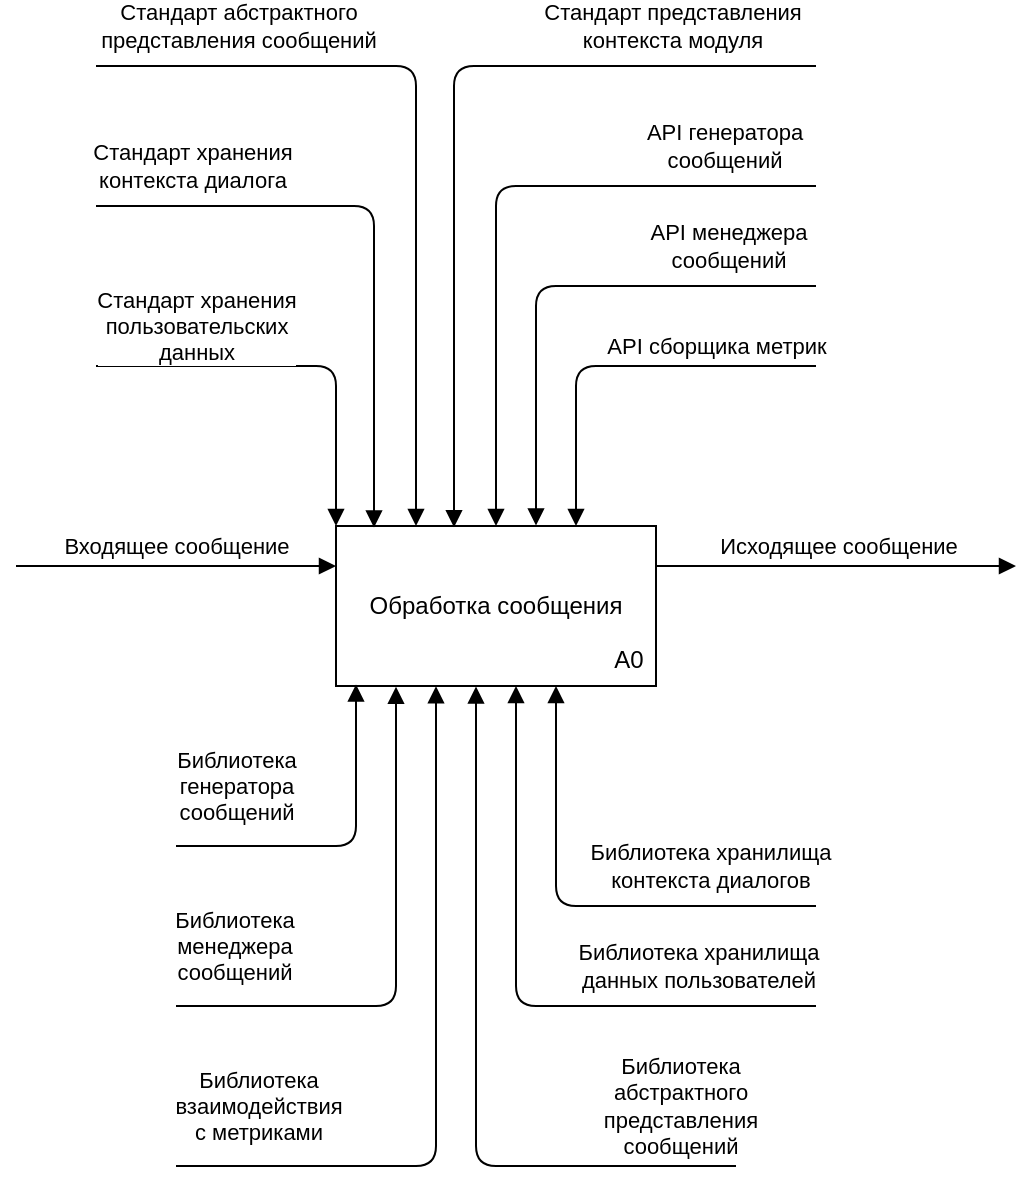 <mxfile version="22.0.2" type="device" pages="7">
  <diagram name="A-0" id="mU-bynOWR0kkPSlJx-vx">
    <mxGraphModel dx="1759" dy="987" grid="1" gridSize="10" guides="1" tooltips="1" connect="1" arrows="1" fold="1" page="1" pageScale="1" pageWidth="850" pageHeight="1100" math="0" shadow="0">
      <root>
        <mxCell id="0" />
        <mxCell id="1" parent="0" />
        <mxCell id="hfMYupgxoFTI15H1kMiW-4" value="" style="group" parent="1" vertex="1" connectable="0">
          <mxGeometry x="280" y="320" width="160" height="80" as="geometry" />
        </mxCell>
        <mxCell id="hfMYupgxoFTI15H1kMiW-5" value="Обработка сообщения" style="rounded=0;whiteSpace=wrap;html=1;" parent="hfMYupgxoFTI15H1kMiW-4" vertex="1">
          <mxGeometry width="160" height="80" as="geometry" />
        </mxCell>
        <mxCell id="hfMYupgxoFTI15H1kMiW-6" value="A0" style="text;html=1;strokeColor=none;fillColor=none;align=center;verticalAlign=middle;whiteSpace=wrap;rounded=0;" parent="hfMYupgxoFTI15H1kMiW-4" vertex="1">
          <mxGeometry x="133.333" y="53.333" width="26.667" height="26.667" as="geometry" />
        </mxCell>
        <mxCell id="hfMYupgxoFTI15H1kMiW-8" value="" style="endArrow=block;html=1;rounded=0;endFill=1;entryX=0;entryY=0.25;entryDx=0;entryDy=0;" parent="1" target="hfMYupgxoFTI15H1kMiW-5" edge="1">
          <mxGeometry width="50" height="50" relative="1" as="geometry">
            <mxPoint x="120" y="340" as="sourcePoint" />
            <mxPoint x="220" y="350" as="targetPoint" />
          </mxGeometry>
        </mxCell>
        <mxCell id="hfMYupgxoFTI15H1kMiW-9" value="Входящее сообщение" style="edgeLabel;html=1;align=center;verticalAlign=middle;resizable=0;points=[];" parent="hfMYupgxoFTI15H1kMiW-8" vertex="1" connectable="0">
          <mxGeometry x="0.157" y="1" relative="1" as="geometry">
            <mxPoint x="-13" y="-9" as="offset" />
          </mxGeometry>
        </mxCell>
        <mxCell id="hfMYupgxoFTI15H1kMiW-10" value="" style="endArrow=block;html=1;rounded=0;endFill=1;exitX=1;exitY=0.25;exitDx=0;exitDy=0;" parent="1" source="hfMYupgxoFTI15H1kMiW-5" edge="1">
          <mxGeometry width="50" height="50" relative="1" as="geometry">
            <mxPoint x="470" y="350" as="sourcePoint" />
            <mxPoint x="620" y="340" as="targetPoint" />
          </mxGeometry>
        </mxCell>
        <mxCell id="hfMYupgxoFTI15H1kMiW-11" value="Исходящее сообщение" style="edgeLabel;html=1;align=center;verticalAlign=middle;resizable=0;points=[];" parent="hfMYupgxoFTI15H1kMiW-10" vertex="1" connectable="0">
          <mxGeometry x="0.157" y="1" relative="1" as="geometry">
            <mxPoint x="-13" y="-9" as="offset" />
          </mxGeometry>
        </mxCell>
        <mxCell id="hmDOMxswE_mPviVakUCr-5" value="" style="endArrow=block;html=1;endFill=1;edgeStyle=elbowEdgeStyle;rounded=1;entryX=0;entryY=0;entryDx=0;entryDy=0;" parent="1" target="hfMYupgxoFTI15H1kMiW-5" edge="1">
          <mxGeometry width="50" height="50" relative="1" as="geometry">
            <mxPoint x="160" y="240" as="sourcePoint" />
            <mxPoint x="270" y="260" as="targetPoint" />
            <Array as="points">
              <mxPoint x="280" y="240" />
            </Array>
          </mxGeometry>
        </mxCell>
        <mxCell id="hmDOMxswE_mPviVakUCr-6" value="Стандарт хранения&lt;br&gt;пользовательских&lt;br&gt;данных" style="edgeLabel;html=1;align=center;verticalAlign=middle;resizable=0;points=[];" parent="hmDOMxswE_mPviVakUCr-5" vertex="1" connectable="0">
          <mxGeometry x="-0.693" relative="1" as="geometry">
            <mxPoint x="19" y="-20" as="offset" />
          </mxGeometry>
        </mxCell>
        <mxCell id="hmDOMxswE_mPviVakUCr-7" value="" style="endArrow=block;html=1;endFill=1;edgeStyle=elbowEdgeStyle;rounded=1;entryX=0.117;entryY=0.009;entryDx=0;entryDy=0;entryPerimeter=0;" parent="1" target="hfMYupgxoFTI15H1kMiW-5" edge="1">
          <mxGeometry width="50" height="50" relative="1" as="geometry">
            <mxPoint x="160" y="160" as="sourcePoint" />
            <mxPoint x="270" y="260" as="targetPoint" />
            <Array as="points">
              <mxPoint x="299" y="270" />
            </Array>
          </mxGeometry>
        </mxCell>
        <mxCell id="hmDOMxswE_mPviVakUCr-8" value="Стандарт хранения&lt;br&gt;контекста диалога" style="edgeLabel;html=1;align=center;verticalAlign=middle;resizable=0;points=[];" parent="hmDOMxswE_mPviVakUCr-7" vertex="1" connectable="0">
          <mxGeometry x="-0.731" relative="1" as="geometry">
            <mxPoint x="7" y="-20" as="offset" />
          </mxGeometry>
        </mxCell>
        <mxCell id="hmDOMxswE_mPviVakUCr-9" value="" style="endArrow=block;html=1;endFill=1;edgeStyle=elbowEdgeStyle;rounded=1;entryX=0.25;entryY=0;entryDx=0;entryDy=0;" parent="1" target="hfMYupgxoFTI15H1kMiW-5" edge="1">
          <mxGeometry width="50" height="50" relative="1" as="geometry">
            <mxPoint x="160" y="90" as="sourcePoint" />
            <mxPoint x="420" y="240" as="targetPoint" />
            <Array as="points">
              <mxPoint x="320" y="210" />
            </Array>
          </mxGeometry>
        </mxCell>
        <mxCell id="hmDOMxswE_mPviVakUCr-10" value="Стандарт абстрактного&lt;br&gt;представления сообщений" style="edgeLabel;html=1;align=center;verticalAlign=middle;resizable=0;points=[];" parent="hmDOMxswE_mPviVakUCr-9" vertex="1" connectable="0">
          <mxGeometry x="-0.501" y="1" relative="1" as="geometry">
            <mxPoint x="-27" y="-19" as="offset" />
          </mxGeometry>
        </mxCell>
        <mxCell id="eJcueJV0K5keGsjyXWjO-2" value="" style="endArrow=block;html=1;endFill=1;edgeStyle=elbowEdgeStyle;rounded=1;entryX=0.062;entryY=0.991;entryDx=0;entryDy=0;entryPerimeter=0;" parent="1" target="hfMYupgxoFTI15H1kMiW-5" edge="1">
          <mxGeometry width="50" height="50" relative="1" as="geometry">
            <mxPoint x="200" y="480" as="sourcePoint" />
            <mxPoint x="350" y="550" as="targetPoint" />
            <Array as="points">
              <mxPoint x="290" y="440" />
            </Array>
          </mxGeometry>
        </mxCell>
        <mxCell id="eJcueJV0K5keGsjyXWjO-3" value="Библиотека&lt;br&gt;генератора&lt;br&gt;сообщений" style="edgeLabel;html=1;align=center;verticalAlign=middle;resizable=0;points=[];" parent="eJcueJV0K5keGsjyXWjO-2" vertex="1" connectable="0">
          <mxGeometry x="-0.657" y="-1" relative="1" as="geometry">
            <mxPoint y="-31" as="offset" />
          </mxGeometry>
        </mxCell>
        <mxCell id="eJcueJV0K5keGsjyXWjO-5" value="" style="endArrow=block;html=1;endFill=1;edgeStyle=elbowEdgeStyle;rounded=1;entryX=0.188;entryY=1.004;entryDx=0;entryDy=0;entryPerimeter=0;" parent="1" target="hfMYupgxoFTI15H1kMiW-5" edge="1">
          <mxGeometry width="50" height="50" relative="1" as="geometry">
            <mxPoint x="200" y="560" as="sourcePoint" />
            <mxPoint x="310" y="402" as="targetPoint" />
            <Array as="points">
              <mxPoint x="310" y="490" />
            </Array>
          </mxGeometry>
        </mxCell>
        <mxCell id="eJcueJV0K5keGsjyXWjO-6" value="Библиотека&lt;br&gt;менеджера&lt;br&gt;сообщений" style="edgeLabel;html=1;align=center;verticalAlign=middle;resizable=0;points=[];" parent="eJcueJV0K5keGsjyXWjO-5" vertex="1" connectable="0">
          <mxGeometry x="-0.676" y="-2" relative="1" as="geometry">
            <mxPoint x="-15" y="-32" as="offset" />
          </mxGeometry>
        </mxCell>
        <mxCell id="eJcueJV0K5keGsjyXWjO-7" value="" style="endArrow=block;html=1;endFill=1;edgeStyle=elbowEdgeStyle;rounded=1;entryX=0.313;entryY=1.002;entryDx=0;entryDy=0;entryPerimeter=0;" parent="1" target="hfMYupgxoFTI15H1kMiW-5" edge="1">
          <mxGeometry width="50" height="50" relative="1" as="geometry">
            <mxPoint x="200" y="640" as="sourcePoint" />
            <mxPoint x="350" y="550" as="targetPoint" />
            <Array as="points">
              <mxPoint x="330" y="640" />
            </Array>
          </mxGeometry>
        </mxCell>
        <mxCell id="eJcueJV0K5keGsjyXWjO-8" value="Библиотека&lt;br&gt;взаимодействия&lt;br&gt;с метриками" style="edgeLabel;html=1;align=center;verticalAlign=middle;resizable=0;points=[];" parent="eJcueJV0K5keGsjyXWjO-7" vertex="1" connectable="0">
          <mxGeometry x="-0.779" relative="1" as="geometry">
            <mxPoint y="-30" as="offset" />
          </mxGeometry>
        </mxCell>
        <mxCell id="aozwkHqjjmw4XgYfZU7Z-1" value="" style="endArrow=block;html=1;endFill=1;edgeStyle=elbowEdgeStyle;rounded=1;entryX=0.366;entryY=0.008;entryDx=0;entryDy=0;entryPerimeter=0;" parent="1" target="hfMYupgxoFTI15H1kMiW-5" edge="1">
          <mxGeometry width="50" height="50" relative="1" as="geometry">
            <mxPoint x="520" y="90" as="sourcePoint" />
            <mxPoint x="440" y="180" as="targetPoint" />
            <Array as="points">
              <mxPoint x="339" y="210" />
            </Array>
          </mxGeometry>
        </mxCell>
        <mxCell id="aozwkHqjjmw4XgYfZU7Z-2" value="Стандарт представления&lt;br&gt;контекста модуля" style="edgeLabel;html=1;align=center;verticalAlign=middle;resizable=0;points=[];" parent="aozwkHqjjmw4XgYfZU7Z-1" vertex="1" connectable="0">
          <mxGeometry x="-0.824" y="1" relative="1" as="geometry">
            <mxPoint x="-36" y="-21" as="offset" />
          </mxGeometry>
        </mxCell>
        <mxCell id="mOYJQ2OW1xT7s4VbnTaX-1" value="" style="endArrow=block;html=1;endFill=1;edgeStyle=elbowEdgeStyle;rounded=1;entryX=0.5;entryY=0;entryDx=0;entryDy=0;" parent="1" target="hfMYupgxoFTI15H1kMiW-5" edge="1">
          <mxGeometry width="50" height="50" relative="1" as="geometry">
            <mxPoint x="520" y="150" as="sourcePoint" />
            <mxPoint x="390" y="280" as="targetPoint" />
            <Array as="points">
              <mxPoint x="360" y="240" />
            </Array>
          </mxGeometry>
        </mxCell>
        <mxCell id="vc4St_XsHhMTcJ3I_5j4-1" value="API генератора&lt;br&gt;сообщений" style="edgeLabel;html=1;align=center;verticalAlign=middle;resizable=0;points=[];" parent="mOYJQ2OW1xT7s4VbnTaX-1" vertex="1" connectable="0">
          <mxGeometry x="-0.77" y="2" relative="1" as="geometry">
            <mxPoint x="-8" y="-22" as="offset" />
          </mxGeometry>
        </mxCell>
        <mxCell id="VPWXfzmGaKEjP88AR35A-1" value="" style="endArrow=block;html=1;endFill=1;edgeStyle=elbowEdgeStyle;rounded=1;entryX=0.441;entryY=1.003;entryDx=0;entryDy=0;entryPerimeter=0;" parent="1" target="hfMYupgxoFTI15H1kMiW-5" edge="1">
          <mxGeometry width="50" height="50" relative="1" as="geometry">
            <mxPoint x="480" y="640" as="sourcePoint" />
            <mxPoint x="300" y="409" as="targetPoint" />
            <Array as="points">
              <mxPoint x="350" y="640" />
            </Array>
          </mxGeometry>
        </mxCell>
        <mxCell id="VPWXfzmGaKEjP88AR35A-2" value="Библиотека&lt;br&gt;абстрактного&lt;br&gt;представления&lt;br&gt;сообщений" style="edgeLabel;html=1;align=center;verticalAlign=middle;resizable=0;points=[];" parent="VPWXfzmGaKEjP88AR35A-1" vertex="1" connectable="0">
          <mxGeometry x="-0.657" y="-1" relative="1" as="geometry">
            <mxPoint x="35" y="-29" as="offset" />
          </mxGeometry>
        </mxCell>
        <mxCell id="MsDFaU7m50gOf5hE05pe-1" value="" style="endArrow=block;html=1;endFill=1;edgeStyle=elbowEdgeStyle;rounded=1;entryX=0.626;entryY=-0.003;entryDx=0;entryDy=0;entryPerimeter=0;" parent="1" target="hfMYupgxoFTI15H1kMiW-5" edge="1">
          <mxGeometry width="50" height="50" relative="1" as="geometry">
            <mxPoint x="520" y="200" as="sourcePoint" />
            <mxPoint x="430" y="200" as="targetPoint" />
            <Array as="points">
              <mxPoint x="380" y="210" />
            </Array>
          </mxGeometry>
        </mxCell>
        <mxCell id="MsDFaU7m50gOf5hE05pe-2" value="API менеджера&lt;br&gt;сообщений" style="edgeLabel;html=1;align=center;verticalAlign=middle;resizable=0;points=[];" parent="MsDFaU7m50gOf5hE05pe-1" vertex="1" connectable="0">
          <mxGeometry x="-0.584" relative="1" as="geometry">
            <mxPoint x="10" y="-20" as="offset" />
          </mxGeometry>
        </mxCell>
        <mxCell id="MyYxWryL0iE1pFanrX50-1" value="" style="endArrow=block;html=1;endFill=1;edgeStyle=elbowEdgeStyle;rounded=1;entryX=0.75;entryY=0;entryDx=0;entryDy=0;" parent="1" target="hfMYupgxoFTI15H1kMiW-5" edge="1">
          <mxGeometry width="50" height="50" relative="1" as="geometry">
            <mxPoint x="520" y="240" as="sourcePoint" />
            <mxPoint x="390" y="240" as="targetPoint" />
            <Array as="points">
              <mxPoint x="400" y="270" />
            </Array>
          </mxGeometry>
        </mxCell>
        <mxCell id="MyYxWryL0iE1pFanrX50-2" value="API сборщика метрик" style="edgeLabel;html=1;align=center;verticalAlign=middle;resizable=0;points=[];" parent="MyYxWryL0iE1pFanrX50-1" vertex="1" connectable="0">
          <mxGeometry x="-0.656" y="2" relative="1" as="geometry">
            <mxPoint x="-16" y="-12" as="offset" />
          </mxGeometry>
        </mxCell>
        <mxCell id="NOXbwFAMNQcpaa8ESHsH-1" value="" style="endArrow=block;html=1;endFill=1;edgeStyle=elbowEdgeStyle;rounded=1;" parent="1" edge="1">
          <mxGeometry width="50" height="50" relative="1" as="geometry">
            <mxPoint x="520" y="560" as="sourcePoint" />
            <mxPoint x="370" y="400" as="targetPoint" />
            <Array as="points">
              <mxPoint x="370" y="460" />
            </Array>
          </mxGeometry>
        </mxCell>
        <mxCell id="NOXbwFAMNQcpaa8ESHsH-2" value="Библиотека хранилища&lt;br&gt;данных пользователей" style="edgeLabel;html=1;align=center;verticalAlign=middle;resizable=0;points=[];" parent="NOXbwFAMNQcpaa8ESHsH-1" vertex="1" connectable="0">
          <mxGeometry x="-0.802" y="-1" relative="1" as="geometry">
            <mxPoint x="-29" y="-19" as="offset" />
          </mxGeometry>
        </mxCell>
        <mxCell id="NOXbwFAMNQcpaa8ESHsH-3" value="" style="endArrow=block;html=1;endFill=1;edgeStyle=elbowEdgeStyle;rounded=1;" parent="1" edge="1">
          <mxGeometry width="50" height="50" relative="1" as="geometry">
            <mxPoint x="520" y="510" as="sourcePoint" />
            <mxPoint x="390" y="400" as="targetPoint" />
            <Array as="points">
              <mxPoint x="390" y="490" />
            </Array>
          </mxGeometry>
        </mxCell>
        <mxCell id="NOXbwFAMNQcpaa8ESHsH-4" value="Библиотека хранилища&lt;br&gt;контекста диалогов" style="edgeLabel;html=1;align=center;verticalAlign=middle;resizable=0;points=[];" parent="NOXbwFAMNQcpaa8ESHsH-3" vertex="1" connectable="0">
          <mxGeometry x="-0.802" y="-1" relative="1" as="geometry">
            <mxPoint x="-29" y="-19" as="offset" />
          </mxGeometry>
        </mxCell>
      </root>
    </mxGraphModel>
  </diagram>
  <diagram id="GpY_Y_xAoSlIcm4OTM09" name="A0">
    <mxGraphModel dx="2924" dy="2299" grid="1" gridSize="10" guides="1" tooltips="1" connect="1" arrows="1" fold="1" page="1" pageScale="1" pageWidth="850" pageHeight="1100" math="0" shadow="0">
      <root>
        <mxCell id="0" />
        <mxCell id="1" parent="0" />
        <mxCell id="6TtbTQzd61AexA4UwpG9-2" value="" style="group" parent="1" vertex="1" connectable="0">
          <mxGeometry x="120" y="120" width="160" height="80" as="geometry" />
        </mxCell>
        <mxCell id="6TtbTQzd61AexA4UwpG9-3" value="Получение сообщения" style="rounded=0;whiteSpace=wrap;html=1;" parent="6TtbTQzd61AexA4UwpG9-2" vertex="1">
          <mxGeometry width="160" height="80" as="geometry" />
        </mxCell>
        <mxCell id="6TtbTQzd61AexA4UwpG9-4" value="A1" style="text;html=1;strokeColor=none;fillColor=none;align=center;verticalAlign=middle;whiteSpace=wrap;rounded=0;" parent="6TtbTQzd61AexA4UwpG9-2" vertex="1">
          <mxGeometry x="133.333" y="53.333" width="26.667" height="26.667" as="geometry" />
        </mxCell>
        <mxCell id="6TtbTQzd61AexA4UwpG9-5" value="" style="group" parent="1" vertex="1" connectable="0">
          <mxGeometry x="360" y="240" width="160" height="80" as="geometry" />
        </mxCell>
        <mxCell id="6TtbTQzd61AexA4UwpG9-6" value="Предподготовка контекста выполнения" style="rounded=0;whiteSpace=wrap;html=1;" parent="6TtbTQzd61AexA4UwpG9-5" vertex="1">
          <mxGeometry width="160" height="80" as="geometry" />
        </mxCell>
        <mxCell id="6TtbTQzd61AexA4UwpG9-7" value="A2" style="text;html=1;strokeColor=none;fillColor=none;align=center;verticalAlign=middle;whiteSpace=wrap;rounded=0;" parent="6TtbTQzd61AexA4UwpG9-5" vertex="1">
          <mxGeometry x="133.333" y="53.333" width="26.667" height="26.667" as="geometry" />
        </mxCell>
        <mxCell id="6TtbTQzd61AexA4UwpG9-8" value="" style="group" parent="1" vertex="1" connectable="0">
          <mxGeometry x="600" y="360" width="160" height="80" as="geometry" />
        </mxCell>
        <mxCell id="6TtbTQzd61AexA4UwpG9-9" value="Обработка контекста в модулях" style="rounded=0;whiteSpace=wrap;html=1;" parent="6TtbTQzd61AexA4UwpG9-8" vertex="1">
          <mxGeometry width="160" height="80" as="geometry" />
        </mxCell>
        <mxCell id="6TtbTQzd61AexA4UwpG9-10" value="A3" style="text;html=1;strokeColor=none;fillColor=none;align=center;verticalAlign=middle;whiteSpace=wrap;rounded=0;" parent="6TtbTQzd61AexA4UwpG9-8" vertex="1">
          <mxGeometry x="133.333" y="53.333" width="26.667" height="26.667" as="geometry" />
        </mxCell>
        <mxCell id="6TtbTQzd61AexA4UwpG9-11" value="" style="group" parent="1" vertex="1" connectable="0">
          <mxGeometry x="840" y="480" width="160" height="80" as="geometry" />
        </mxCell>
        <mxCell id="6TtbTQzd61AexA4UwpG9-12" value="Постобработка контекста выполнения" style="rounded=0;whiteSpace=wrap;html=1;" parent="6TtbTQzd61AexA4UwpG9-11" vertex="1">
          <mxGeometry width="160" height="80" as="geometry" />
        </mxCell>
        <mxCell id="6TtbTQzd61AexA4UwpG9-13" value="A4" style="text;html=1;strokeColor=none;fillColor=none;align=center;verticalAlign=middle;whiteSpace=wrap;rounded=0;" parent="6TtbTQzd61AexA4UwpG9-11" vertex="1">
          <mxGeometry x="133.333" y="53.333" width="26.667" height="26.667" as="geometry" />
        </mxCell>
        <mxCell id="6TtbTQzd61AexA4UwpG9-14" value="" style="group" parent="1" vertex="1" connectable="0">
          <mxGeometry x="1080" y="600" width="160" height="80" as="geometry" />
        </mxCell>
        <mxCell id="6TtbTQzd61AexA4UwpG9-15" value="Отправка сообщения" style="rounded=0;whiteSpace=wrap;html=1;" parent="6TtbTQzd61AexA4UwpG9-14" vertex="1">
          <mxGeometry width="160" height="80" as="geometry" />
        </mxCell>
        <mxCell id="6TtbTQzd61AexA4UwpG9-16" value="A5" style="text;html=1;strokeColor=none;fillColor=none;align=center;verticalAlign=middle;whiteSpace=wrap;rounded=0;" parent="6TtbTQzd61AexA4UwpG9-14" vertex="1">
          <mxGeometry x="133.333" y="53.333" width="26.667" height="26.667" as="geometry" />
        </mxCell>
        <mxCell id="6TtbTQzd61AexA4UwpG9-17" value="" style="endArrow=block;html=1;rounded=1;endFill=1;exitX=1;exitY=0.5;exitDx=0;exitDy=0;entryX=0;entryY=0.5;entryDx=0;entryDy=0;edgeStyle=orthogonalEdgeStyle;orthogonalLoop=0;" parent="1" source="6TtbTQzd61AexA4UwpG9-3" target="6TtbTQzd61AexA4UwpG9-6" edge="1">
          <mxGeometry width="50" height="50" relative="1" as="geometry">
            <mxPoint x="450" y="150" as="sourcePoint" />
            <mxPoint x="780" y="270" as="targetPoint" />
          </mxGeometry>
        </mxCell>
        <mxCell id="6TtbTQzd61AexA4UwpG9-20" value="" style="endArrow=block;html=1;endFill=1;edgeStyle=elbowEdgeStyle;rounded=1;exitX=1;exitY=0.5;exitDx=0;exitDy=0;entryX=0;entryY=0.5;entryDx=0;entryDy=0;" parent="1" source="6TtbTQzd61AexA4UwpG9-6" target="6TtbTQzd61AexA4UwpG9-9" edge="1">
          <mxGeometry width="50" height="50" relative="1" as="geometry">
            <mxPoint x="580" y="330" as="sourcePoint" />
            <mxPoint x="620" y="370" as="targetPoint" />
            <Array as="points">
              <mxPoint x="560" y="280" />
            </Array>
          </mxGeometry>
        </mxCell>
        <mxCell id="6TtbTQzd61AexA4UwpG9-21" value="" style="endArrow=block;html=1;endFill=1;edgeStyle=elbowEdgeStyle;rounded=1;exitX=1;exitY=0.5;exitDx=0;exitDy=0;entryX=0;entryY=0.5;entryDx=0;entryDy=0;" parent="1" source="6TtbTQzd61AexA4UwpG9-9" target="6TtbTQzd61AexA4UwpG9-12" edge="1">
          <mxGeometry width="50" height="50" relative="1" as="geometry">
            <mxPoint x="870" y="520" as="sourcePoint" />
            <mxPoint x="910" y="560" as="targetPoint" />
            <Array as="points">
              <mxPoint x="800" y="460" />
            </Array>
          </mxGeometry>
        </mxCell>
        <mxCell id="6TtbTQzd61AexA4UwpG9-22" value="" style="endArrow=block;html=1;endFill=1;edgeStyle=elbowEdgeStyle;rounded=1;exitX=1;exitY=0.5;exitDx=0;exitDy=0;entryX=0;entryY=0.5;entryDx=0;entryDy=0;" parent="1" source="6TtbTQzd61AexA4UwpG9-12" target="6TtbTQzd61AexA4UwpG9-15" edge="1">
          <mxGeometry width="50" height="50" relative="1" as="geometry">
            <mxPoint x="980" y="570" as="sourcePoint" />
            <mxPoint x="1020" y="610" as="targetPoint" />
            <Array as="points">
              <mxPoint x="1040" y="620" />
            </Array>
          </mxGeometry>
        </mxCell>
        <mxCell id="-_ggW4cGQ-oDyVDq54bN-1" value="" style="endArrow=block;html=1;endFill=1;rounded=1;entryX=0;entryY=0.5;entryDx=0;entryDy=0;" parent="1" target="6TtbTQzd61AexA4UwpG9-3" edge="1">
          <mxGeometry width="50" height="50" relative="1" as="geometry">
            <mxPoint x="-10" y="160" as="sourcePoint" />
            <mxPoint x="80" y="90" as="targetPoint" />
          </mxGeometry>
        </mxCell>
        <mxCell id="-_ggW4cGQ-oDyVDq54bN-2" value="I1" style="edgeLabel;html=1;align=center;verticalAlign=middle;resizable=0;points=[];" parent="-_ggW4cGQ-oDyVDq54bN-1" vertex="1" connectable="0">
          <mxGeometry x="-0.362" y="-1" relative="1" as="geometry">
            <mxPoint x="-51" y="-1" as="offset" />
          </mxGeometry>
        </mxCell>
        <mxCell id="-_ggW4cGQ-oDyVDq54bN-3" value="Входящее сообщение" style="edgeLabel;html=1;align=center;verticalAlign=middle;resizable=0;points=[];" parent="-_ggW4cGQ-oDyVDq54bN-1" vertex="1" connectable="0">
          <mxGeometry x="-0.035" y="-2" relative="1" as="geometry">
            <mxPoint x="-3" y="-12" as="offset" />
          </mxGeometry>
        </mxCell>
        <mxCell id="-_ggW4cGQ-oDyVDq54bN-4" value="" style="endArrow=block;html=1;endFill=1;rounded=1;exitX=1;exitY=0.5;exitDx=0;exitDy=0;" parent="1" source="6TtbTQzd61AexA4UwpG9-15" edge="1">
          <mxGeometry width="50" height="50" relative="1" as="geometry">
            <mxPoint x="1240" y="510" as="sourcePoint" />
            <mxPoint x="1400" y="640" as="targetPoint" />
          </mxGeometry>
        </mxCell>
        <mxCell id="-_ggW4cGQ-oDyVDq54bN-5" value="O1" style="edgeLabel;html=1;align=center;verticalAlign=middle;resizable=0;points=[];" parent="-_ggW4cGQ-oDyVDq54bN-4" vertex="1" connectable="0">
          <mxGeometry x="0.652" y="-3" relative="1" as="geometry">
            <mxPoint x="48" y="-3" as="offset" />
          </mxGeometry>
        </mxCell>
        <mxCell id="-_ggW4cGQ-oDyVDq54bN-6" value="Исходящее сообщение" style="edgeLabel;html=1;align=center;verticalAlign=middle;resizable=0;points=[];" parent="-_ggW4cGQ-oDyVDq54bN-4" vertex="1" connectable="0">
          <mxGeometry x="-0.576" relative="1" as="geometry">
            <mxPoint x="46" y="-10" as="offset" />
          </mxGeometry>
        </mxCell>
        <mxCell id="uvlmVNjL56ZHKllS9zNH-1" value="" style="endArrow=block;html=1;endFill=1;edgeStyle=elbowEdgeStyle;rounded=1;entryX=0.25;entryY=1;entryDx=0;entryDy=0;" parent="1" target="6TtbTQzd61AexA4UwpG9-3" edge="1">
          <mxGeometry width="50" height="50" relative="1" as="geometry">
            <mxPoint y="720" as="sourcePoint" />
            <mxPoint x="100" y="450" as="targetPoint" />
            <Array as="points">
              <mxPoint x="160" y="370" />
            </Array>
          </mxGeometry>
        </mxCell>
        <mxCell id="uvlmVNjL56ZHKllS9zNH-2" value="Библиотека&lt;br&gt;генератора&lt;br&gt;сообщений" style="edgeLabel;html=1;align=center;verticalAlign=middle;resizable=0;points=[];" parent="uvlmVNjL56ZHKllS9zNH-1" vertex="1" connectable="0">
          <mxGeometry x="-0.657" y="-1" relative="1" as="geometry">
            <mxPoint x="-87" y="-31" as="offset" />
          </mxGeometry>
        </mxCell>
        <mxCell id="VzS-MTH1Ub8dNUyaCjSN-1" value="M1" style="edgeLabel;html=1;align=center;verticalAlign=middle;resizable=0;points=[];" parent="uvlmVNjL56ZHKllS9zNH-1" vertex="1" connectable="0">
          <mxGeometry x="-0.697" y="2" relative="1" as="geometry">
            <mxPoint x="-113" as="offset" />
          </mxGeometry>
        </mxCell>
        <mxCell id="uvlmVNjL56ZHKllS9zNH-3" value="" style="endArrow=block;html=1;endFill=1;edgeStyle=elbowEdgeStyle;rounded=1;entryX=0.5;entryY=1;entryDx=0;entryDy=0;" parent="1" target="6TtbTQzd61AexA4UwpG9-3" edge="1">
          <mxGeometry width="50" height="50" relative="1" as="geometry">
            <mxPoint y="800" as="sourcePoint" />
            <mxPoint x="450" y="490" as="targetPoint" />
            <Array as="points">
              <mxPoint x="200" y="510" />
            </Array>
          </mxGeometry>
        </mxCell>
        <mxCell id="uvlmVNjL56ZHKllS9zNH-4" value="Библиотека&lt;br&gt;менеджера&lt;br&gt;сообщений" style="edgeLabel;html=1;align=center;verticalAlign=middle;resizable=0;points=[];" parent="uvlmVNjL56ZHKllS9zNH-3" vertex="1" connectable="0">
          <mxGeometry x="-0.676" y="-2" relative="1" as="geometry">
            <mxPoint x="-106" y="-32" as="offset" />
          </mxGeometry>
        </mxCell>
        <mxCell id="VzS-MTH1Ub8dNUyaCjSN-2" value="M2" style="edgeLabel;html=1;align=center;verticalAlign=middle;resizable=0;points=[];" parent="uvlmVNjL56ZHKllS9zNH-3" vertex="1" connectable="0">
          <mxGeometry x="-0.762" y="-2" relative="1" as="geometry">
            <mxPoint x="-110" as="offset" />
          </mxGeometry>
        </mxCell>
        <mxCell id="uvlmVNjL56ZHKllS9zNH-5" value="" style="endArrow=block;html=1;endFill=1;edgeStyle=elbowEdgeStyle;rounded=1;" parent="1" edge="1">
          <mxGeometry width="50" height="50" relative="1" as="geometry">
            <mxPoint y="880" as="sourcePoint" />
            <mxPoint x="460" y="320" as="targetPoint" />
            <Array as="points">
              <mxPoint x="460" y="600" />
            </Array>
          </mxGeometry>
        </mxCell>
        <mxCell id="uvlmVNjL56ZHKllS9zNH-6" value="Библиотека&lt;br&gt;взаимодействия&lt;br&gt;с метриками" style="edgeLabel;html=1;align=center;verticalAlign=middle;resizable=0;points=[];" parent="uvlmVNjL56ZHKllS9zNH-5" vertex="1" connectable="0">
          <mxGeometry x="-0.779" relative="1" as="geometry">
            <mxPoint x="-70" y="-30" as="offset" />
          </mxGeometry>
        </mxCell>
        <mxCell id="VzS-MTH1Ub8dNUyaCjSN-3" value="M3" style="edgeLabel;html=1;align=center;verticalAlign=middle;resizable=0;points=[];" parent="uvlmVNjL56ZHKllS9zNH-5" vertex="1" connectable="0">
          <mxGeometry x="-0.763" y="-3" relative="1" as="geometry">
            <mxPoint x="-129" as="offset" />
          </mxGeometry>
        </mxCell>
        <mxCell id="VzS-MTH1Ub8dNUyaCjSN-4" value="" style="endArrow=block;html=1;endFill=1;edgeStyle=elbowEdgeStyle;rounded=1;entryX=0.5;entryY=1;entryDx=0;entryDy=0;" parent="1" target="6TtbTQzd61AexA4UwpG9-15" edge="1">
          <mxGeometry width="50" height="50" relative="1" as="geometry">
            <mxPoint x="170" y="800" as="sourcePoint" />
            <mxPoint x="1090" y="800" as="targetPoint" />
            <Array as="points">
              <mxPoint x="1160" y="770" />
            </Array>
          </mxGeometry>
        </mxCell>
        <mxCell id="I3mmHmbddv82_sl8dkNM-1" value="" style="endArrow=block;html=1;endFill=1;edgeStyle=elbowEdgeStyle;rounded=1;entryX=0.25;entryY=0;entryDx=0;entryDy=0;" parent="1" target="6TtbTQzd61AexA4UwpG9-3" edge="1">
          <mxGeometry width="50" height="50" relative="1" as="geometry">
            <mxPoint y="40" as="sourcePoint" />
            <mxPoint x="360" y="110" as="targetPoint" />
            <Array as="points">
              <mxPoint x="160" y="70" />
            </Array>
          </mxGeometry>
        </mxCell>
        <mxCell id="e9wdDP_cfiPHv3gULk1l-1" value="API генератора сообщений" style="edgeLabel;html=1;align=center;verticalAlign=middle;resizable=0;points=[];" parent="I3mmHmbddv82_sl8dkNM-1" vertex="1" connectable="0">
          <mxGeometry x="-0.681" y="1" relative="1" as="geometry">
            <mxPoint x="32" y="-9" as="offset" />
          </mxGeometry>
        </mxCell>
        <mxCell id="e9wdDP_cfiPHv3gULk1l-2" value="C5" style="edgeLabel;html=1;align=center;verticalAlign=middle;resizable=0;points=[];" parent="I3mmHmbddv82_sl8dkNM-1" vertex="1" connectable="0">
          <mxGeometry x="-0.028" y="3" relative="1" as="geometry">
            <mxPoint x="-137" as="offset" />
          </mxGeometry>
        </mxCell>
        <mxCell id="yV3UTZ6HJ2xqcY-DRrgX-1" value="" style="endArrow=block;html=1;endFill=1;edgeStyle=elbowEdgeStyle;rounded=1;entryX=0.25;entryY=0;entryDx=0;entryDy=0;" parent="1" target="6TtbTQzd61AexA4UwpG9-15" edge="1">
          <mxGeometry width="50" height="50" relative="1" as="geometry">
            <mxPoint x="140" y="40" as="sourcePoint" />
            <mxPoint x="610" y="270" as="targetPoint" />
            <Array as="points">
              <mxPoint x="1120" y="390" />
            </Array>
          </mxGeometry>
        </mxCell>
        <mxCell id="krso7_3kbMPsiDbsdCXU-1" value="" style="endArrow=block;html=1;endFill=1;edgeStyle=elbowEdgeStyle;rounded=1;entryX=0.25;entryY=1;entryDx=0;entryDy=0;" parent="1" target="6TtbTQzd61AexA4UwpG9-15" edge="1">
          <mxGeometry width="50" height="50" relative="1" as="geometry">
            <mxPoint x="150" y="720" as="sourcePoint" />
            <mxPoint x="650" y="780" as="targetPoint" />
            <Array as="points">
              <mxPoint x="1120" y="710" />
            </Array>
          </mxGeometry>
        </mxCell>
        <mxCell id="3rCFFQg-N8vTGmIIvRxl-1" value="" style="endArrow=block;html=1;endFill=1;edgeStyle=elbowEdgeStyle;rounded=1;entryX=0.5;entryY=0;entryDx=0;entryDy=0;" parent="1" target="6TtbTQzd61AexA4UwpG9-3" edge="1">
          <mxGeometry width="50" height="50" relative="1" as="geometry">
            <mxPoint as="sourcePoint" />
            <mxPoint x="320" y="320" as="targetPoint" />
            <Array as="points">
              <mxPoint x="200" y="70" />
            </Array>
          </mxGeometry>
        </mxCell>
        <mxCell id="3rCFFQg-N8vTGmIIvRxl-2" value="Стандарт абстрактного&lt;br&gt;представления сообщений" style="edgeLabel;html=1;align=center;verticalAlign=middle;resizable=0;points=[];" parent="3rCFFQg-N8vTGmIIvRxl-1" vertex="1" connectable="0">
          <mxGeometry x="-0.501" y="1" relative="1" as="geometry">
            <mxPoint x="-10" y="-19" as="offset" />
          </mxGeometry>
        </mxCell>
        <mxCell id="3rCFFQg-N8vTGmIIvRxl-3" value="С3" style="edgeLabel;html=1;align=center;verticalAlign=middle;resizable=0;points=[];" parent="3rCFFQg-N8vTGmIIvRxl-1" vertex="1" connectable="0">
          <mxGeometry x="-0.431" y="-1" relative="1" as="geometry">
            <mxPoint x="-111" y="-1" as="offset" />
          </mxGeometry>
        </mxCell>
        <mxCell id="F5lXatbXZD8SPTCak4Rd-1" value="" style="endArrow=block;html=1;endFill=1;edgeStyle=elbowEdgeStyle;rounded=1;entryX=0.75;entryY=1;entryDx=0;entryDy=0;" parent="1" target="6TtbTQzd61AexA4UwpG9-3" edge="1">
          <mxGeometry width="50" height="50" relative="1" as="geometry">
            <mxPoint y="960" as="sourcePoint" />
            <mxPoint x="260" y="260" as="targetPoint" />
            <Array as="points">
              <mxPoint x="240" y="580" />
            </Array>
          </mxGeometry>
        </mxCell>
        <mxCell id="F5lXatbXZD8SPTCak4Rd-2" value="Библиотека&lt;br&gt;абстрактного&lt;br&gt;представления&lt;br&gt;сообщений" style="edgeLabel;html=1;align=center;verticalAlign=middle;resizable=0;points=[];" parent="F5lXatbXZD8SPTCak4Rd-1" vertex="1" connectable="0">
          <mxGeometry x="-0.657" y="-1" relative="1" as="geometry">
            <mxPoint x="-131" y="-29" as="offset" />
          </mxGeometry>
        </mxCell>
        <mxCell id="F5lXatbXZD8SPTCak4Rd-3" value="M4" style="edgeLabel;html=1;align=center;verticalAlign=middle;resizable=0;points=[];" parent="F5lXatbXZD8SPTCak4Rd-1" vertex="1" connectable="0">
          <mxGeometry x="-0.87" y="-1" relative="1" as="geometry">
            <mxPoint x="-75" as="offset" />
          </mxGeometry>
        </mxCell>
        <mxCell id="F5lXatbXZD8SPTCak4Rd-4" value="" style="endArrow=block;html=1;endFill=1;edgeStyle=elbowEdgeStyle;rounded=1;entryX=0.75;entryY=1;entryDx=0;entryDy=0;" parent="1" target="6TtbTQzd61AexA4UwpG9-15" edge="1">
          <mxGeometry width="50" height="50" relative="1" as="geometry">
            <mxPoint x="210" y="960" as="sourcePoint" />
            <mxPoint x="650" y="650" as="targetPoint" />
            <Array as="points">
              <mxPoint x="1200" y="820" />
            </Array>
          </mxGeometry>
        </mxCell>
        <mxCell id="Ka99wT8ClFbvM_CTYm48-1" value="" style="endArrow=block;html=1;endFill=1;edgeStyle=elbowEdgeStyle;rounded=1;entryX=0.25;entryY=0;entryDx=0;entryDy=0;" parent="1" target="6TtbTQzd61AexA4UwpG9-6" edge="1">
          <mxGeometry width="50" height="50" relative="1" as="geometry">
            <mxPoint y="-60" as="sourcePoint" />
            <mxPoint x="400" y="320" as="targetPoint" />
            <Array as="points">
              <mxPoint x="400" y="260" />
            </Array>
          </mxGeometry>
        </mxCell>
        <mxCell id="Ka99wT8ClFbvM_CTYm48-2" value="API менеджера&lt;br&gt;сообщений" style="edgeLabel;html=1;align=center;verticalAlign=middle;resizable=0;points=[];" parent="Ka99wT8ClFbvM_CTYm48-1" vertex="1" connectable="0">
          <mxGeometry x="-0.584" relative="1" as="geometry">
            <mxPoint x="-96" y="-20" as="offset" />
          </mxGeometry>
        </mxCell>
        <mxCell id="Ka99wT8ClFbvM_CTYm48-3" value="С6" style="edgeLabel;html=1;align=center;verticalAlign=middle;resizable=0;points=[];" parent="Ka99wT8ClFbvM_CTYm48-1" vertex="1" connectable="0">
          <mxGeometry x="-0.607" y="-3" relative="1" as="geometry">
            <mxPoint x="-158" y="-3" as="offset" />
          </mxGeometry>
        </mxCell>
        <mxCell id="Ka99wT8ClFbvM_CTYm48-4" value="" style="endArrow=block;html=1;endFill=1;edgeStyle=elbowEdgeStyle;rounded=1;entryX=0.75;entryY=0;entryDx=0;entryDy=0;" parent="1" target="6TtbTQzd61AexA4UwpG9-3" edge="1">
          <mxGeometry width="50" height="50" relative="1" as="geometry">
            <mxPoint x="210" y="-60" as="sourcePoint" />
            <mxPoint x="50" y="100" as="targetPoint" />
            <Array as="points">
              <mxPoint x="240" y="90" />
            </Array>
          </mxGeometry>
        </mxCell>
        <mxCell id="Ka99wT8ClFbvM_CTYm48-7" value="" style="endArrow=block;html=1;endFill=1;edgeStyle=elbowEdgeStyle;rounded=1;entryX=0.75;entryY=0;entryDx=0;entryDy=0;" parent="1" target="6TtbTQzd61AexA4UwpG9-12" edge="1">
          <mxGeometry width="50" height="50" relative="1" as="geometry">
            <mxPoint x="380" y="-60" as="sourcePoint" />
            <mxPoint x="560" y="290" as="targetPoint" />
            <Array as="points">
              <mxPoint x="960" y="250" />
            </Array>
          </mxGeometry>
        </mxCell>
        <mxCell id="Ka99wT8ClFbvM_CTYm48-8" value="" style="endArrow=block;html=1;endFill=1;edgeStyle=elbowEdgeStyle;rounded=1;entryX=0.75;entryY=0;entryDx=0;entryDy=0;" parent="1" target="6TtbTQzd61AexA4UwpG9-15" edge="1">
          <mxGeometry width="50" height="50" relative="1" as="geometry">
            <mxPoint x="920" y="-60" as="sourcePoint" />
            <mxPoint x="960" y="290" as="targetPoint" />
            <Array as="points">
              <mxPoint x="1200" y="330" />
            </Array>
          </mxGeometry>
        </mxCell>
        <mxCell id="Ka99wT8ClFbvM_CTYm48-9" value="" style="endArrow=block;html=1;endFill=1;edgeStyle=elbowEdgeStyle;rounded=1;entryX=0.5;entryY=0;entryDx=0;entryDy=0;" parent="1" target="6TtbTQzd61AexA4UwpG9-15" edge="1">
          <mxGeometry width="50" height="50" relative="1" as="geometry">
            <mxPoint x="190" as="sourcePoint" />
            <mxPoint x="620" y="290" as="targetPoint" />
            <Array as="points">
              <mxPoint x="1160" y="360" />
            </Array>
          </mxGeometry>
        </mxCell>
        <mxCell id="y-ZtK6Vwf-ljZNZxsWXJ-1" value="" style="endArrow=block;html=1;endFill=1;edgeStyle=elbowEdgeStyle;rounded=1;entryX=0.374;entryY=-0.005;entryDx=0;entryDy=0;entryPerimeter=0;" parent="1" target="6TtbTQzd61AexA4UwpG9-6" edge="1">
          <mxGeometry width="50" height="50" relative="1" as="geometry">
            <mxPoint x="370" as="sourcePoint" />
            <mxPoint x="480" y="160" as="targetPoint" />
            <Array as="points">
              <mxPoint x="420" y="120" />
            </Array>
          </mxGeometry>
        </mxCell>
        <mxCell id="wviuPSjbd0eRKNSpDr3X-1" value="" style="endArrow=block;html=1;endFill=1;edgeStyle=elbowEdgeStyle;rounded=1;entryX=0.5;entryY=0;entryDx=0;entryDy=0;" parent="1" target="6TtbTQzd61AexA4UwpG9-6" edge="1">
          <mxGeometry width="50" height="50" relative="1" as="geometry">
            <mxPoint y="-120" as="sourcePoint" />
            <mxPoint x="560" y="-140" as="targetPoint" />
            <Array as="points">
              <mxPoint x="440" y="80" />
            </Array>
          </mxGeometry>
        </mxCell>
        <mxCell id="wviuPSjbd0eRKNSpDr3X-2" value="Стандарт хранения пользовательских данных" style="edgeLabel;html=1;align=center;verticalAlign=middle;resizable=0;points=[];" parent="wviuPSjbd0eRKNSpDr3X-1" vertex="1" connectable="0">
          <mxGeometry x="-0.693" relative="1" as="geometry">
            <mxPoint x="-2" y="-10" as="offset" />
          </mxGeometry>
        </mxCell>
        <mxCell id="wviuPSjbd0eRKNSpDr3X-3" value="C1" style="edgeLabel;html=1;align=center;verticalAlign=middle;resizable=0;points=[];" parent="wviuPSjbd0eRKNSpDr3X-1" vertex="1" connectable="0">
          <mxGeometry x="-0.794" y="-2" relative="1" as="geometry">
            <mxPoint x="-102" as="offset" />
          </mxGeometry>
        </mxCell>
        <mxCell id="ASp4pTYa8E8hiJETc8XR-1" value="" style="endArrow=block;html=1;endFill=1;edgeStyle=elbowEdgeStyle;rounded=1;entryX=0.622;entryY=0;entryDx=0;entryDy=0;entryPerimeter=0;" parent="1" target="6TtbTQzd61AexA4UwpG9-6" edge="1">
          <mxGeometry width="50" height="50" relative="1" as="geometry">
            <mxPoint y="-160" as="sourcePoint" />
            <mxPoint x="479" as="targetPoint" />
            <Array as="points">
              <mxPoint x="460" y="50" />
            </Array>
          </mxGeometry>
        </mxCell>
        <mxCell id="ASp4pTYa8E8hiJETc8XR-2" value="Стандарт хранения контекста диалога" style="edgeLabel;html=1;align=center;verticalAlign=middle;resizable=0;points=[];" parent="ASp4pTYa8E8hiJETc8XR-1" vertex="1" connectable="0">
          <mxGeometry x="-0.731" relative="1" as="geometry">
            <mxPoint x="-16" y="-10" as="offset" />
          </mxGeometry>
        </mxCell>
        <mxCell id="ASp4pTYa8E8hiJETc8XR-3" value="C2" style="edgeLabel;html=1;align=center;verticalAlign=middle;resizable=0;points=[];" parent="ASp4pTYa8E8hiJETc8XR-1" vertex="1" connectable="0">
          <mxGeometry x="-0.689" y="-2" relative="1" as="geometry">
            <mxPoint x="-154" as="offset" />
          </mxGeometry>
        </mxCell>
        <mxCell id="dLHWIqlP1tMxNE0Fx52a-1" value="" style="endArrow=block;html=1;endFill=1;edgeStyle=elbowEdgeStyle;rounded=1;entryX=0.75;entryY=0;entryDx=0;entryDy=0;" parent="1" target="6TtbTQzd61AexA4UwpG9-6" edge="1">
          <mxGeometry width="50" height="50" relative="1" as="geometry">
            <mxPoint y="-200" as="sourcePoint" />
            <mxPoint x="400" y="320" as="targetPoint" />
            <Array as="points">
              <mxPoint x="480" y="30" />
            </Array>
          </mxGeometry>
        </mxCell>
        <mxCell id="dLHWIqlP1tMxNE0Fx52a-2" value="API сборщика метрик" style="edgeLabel;html=1;align=center;verticalAlign=middle;resizable=0;points=[];" parent="dLHWIqlP1tMxNE0Fx52a-1" vertex="1" connectable="0">
          <mxGeometry x="-0.656" y="2" relative="1" as="geometry">
            <mxPoint x="-98" y="-8" as="offset" />
          </mxGeometry>
        </mxCell>
        <mxCell id="dLHWIqlP1tMxNE0Fx52a-3" value="С7" style="edgeLabel;html=1;align=center;verticalAlign=middle;resizable=0;points=[];" parent="dLHWIqlP1tMxNE0Fx52a-1" vertex="1" connectable="0">
          <mxGeometry x="-0.659" y="-2" relative="1" as="geometry">
            <mxPoint x="-177" as="offset" />
          </mxGeometry>
        </mxCell>
        <mxCell id="Ukp3bOt1lyk6p7yWFx4P-1" value="" style="endArrow=block;html=1;endFill=1;edgeStyle=elbowEdgeStyle;rounded=1;" parent="1" edge="1">
          <mxGeometry width="50" height="50" relative="1" as="geometry">
            <mxPoint y="1070" as="sourcePoint" />
            <mxPoint x="430" y="320" as="targetPoint" />
            <Array as="points">
              <mxPoint x="430" y="1060" />
            </Array>
          </mxGeometry>
        </mxCell>
        <mxCell id="Ukp3bOt1lyk6p7yWFx4P-2" value="Библиотека хранилища&lt;br&gt;данных пользователей" style="edgeLabel;html=1;align=center;verticalAlign=middle;resizable=0;points=[];" parent="Ukp3bOt1lyk6p7yWFx4P-1" vertex="1" connectable="0">
          <mxGeometry x="-0.802" y="-1" relative="1" as="geometry">
            <mxPoint x="-48" y="-19" as="offset" />
          </mxGeometry>
        </mxCell>
        <mxCell id="atx8Kl3M9drcWNfnbJrR-1" value="M5" style="edgeLabel;html=1;align=center;verticalAlign=middle;resizable=0;points=[];" parent="Ukp3bOt1lyk6p7yWFx4P-1" vertex="1" connectable="0">
          <mxGeometry x="-0.96" relative="1" as="geometry">
            <mxPoint x="-34" as="offset" />
          </mxGeometry>
        </mxCell>
        <mxCell id="Ukp3bOt1lyk6p7yWFx4P-3" value="" style="endArrow=block;html=1;endFill=1;edgeStyle=elbowEdgeStyle;rounded=1;entryX=0.25;entryY=1;entryDx=0;entryDy=0;" parent="1" target="6TtbTQzd61AexA4UwpG9-6" edge="1">
          <mxGeometry width="50" height="50" relative="1" as="geometry">
            <mxPoint y="1020" as="sourcePoint" />
            <mxPoint x="410" y="350" as="targetPoint" />
            <Array as="points">
              <mxPoint x="400" y="690" />
            </Array>
          </mxGeometry>
        </mxCell>
        <mxCell id="Ukp3bOt1lyk6p7yWFx4P-4" value="Библиотека хранилища&lt;br&gt;контекста диалогов" style="edgeLabel;html=1;align=center;verticalAlign=middle;resizable=0;points=[];" parent="Ukp3bOt1lyk6p7yWFx4P-3" vertex="1" connectable="0">
          <mxGeometry x="-0.802" y="-1" relative="1" as="geometry">
            <mxPoint x="-39" y="-19" as="offset" />
          </mxGeometry>
        </mxCell>
        <mxCell id="Ukp3bOt1lyk6p7yWFx4P-5" value="M6" style="edgeLabel;html=1;align=center;verticalAlign=middle;resizable=0;points=[];" parent="Ukp3bOt1lyk6p7yWFx4P-3" vertex="1" connectable="0">
          <mxGeometry x="-0.881" y="-1" relative="1" as="geometry">
            <mxPoint x="-75" as="offset" />
          </mxGeometry>
        </mxCell>
        <mxCell id="TUc13R29-6DJkhwVZqkn-1" value="" style="endArrow=oval;html=1;endFill=1;rounded=1;edgeStyle=isometricEdgeStyle;" parent="1" edge="1">
          <mxGeometry width="50" height="50" relative="1" as="geometry">
            <mxPoint x="344.691" y="120" as="sourcePoint" />
            <mxPoint x="320" y="190" as="targetPoint" />
            <Array as="points" />
          </mxGeometry>
        </mxCell>
        <mxCell id="TUc13R29-6DJkhwVZqkn-2" value="Непустая&lt;br&gt;очередь&lt;br&gt;сообщений" style="edgeLabel;html=1;align=center;verticalAlign=middle;resizable=0;points=[];" parent="TUc13R29-6DJkhwVZqkn-1" vertex="1" connectable="0">
          <mxGeometry x="-0.711" y="-1" relative="1" as="geometry">
            <mxPoint y="-19" as="offset" />
          </mxGeometry>
        </mxCell>
        <mxCell id="elvkVWvqE_lzXTML_-FP-1" value="" style="endArrow=block;html=1;endFill=1;edgeStyle=elbowEdgeStyle;rounded=1;entryX=0.75;entryY=1;entryDx=0;entryDy=0;" parent="1" target="6TtbTQzd61AexA4UwpG9-12" edge="1">
          <mxGeometry width="50" height="50" relative="1" as="geometry">
            <mxPoint x="920" y="960" as="sourcePoint" />
            <mxPoint x="800" y="770" as="targetPoint" />
            <Array as="points">
              <mxPoint x="960" y="760" />
            </Array>
          </mxGeometry>
        </mxCell>
        <mxCell id="ii3o9xdJNNNCVuP4zjiR-1" value="" style="endArrow=block;html=1;endFill=1;edgeStyle=elbowEdgeStyle;rounded=1;" parent="1" edge="1">
          <mxGeometry width="50" height="50" relative="1" as="geometry">
            <mxPoint x="900" y="960" as="sourcePoint" />
            <mxPoint x="940" y="560" as="targetPoint" />
            <Array as="points">
              <mxPoint x="940" y="760" />
            </Array>
          </mxGeometry>
        </mxCell>
        <mxCell id="ii3o9xdJNNNCVuP4zjiR-2" value="" style="endArrow=block;html=1;endFill=1;edgeStyle=elbowEdgeStyle;rounded=1;entryX=0.5;entryY=1;entryDx=0;entryDy=0;" parent="1" target="6TtbTQzd61AexA4UwpG9-12" edge="1">
          <mxGeometry width="50" height="50" relative="1" as="geometry">
            <mxPoint x="460" y="880" as="sourcePoint" />
            <mxPoint x="970" y="730" as="targetPoint" />
            <Array as="points">
              <mxPoint x="920" y="610" />
            </Array>
          </mxGeometry>
        </mxCell>
        <mxCell id="ii3o9xdJNNNCVuP4zjiR-3" value="" style="endArrow=block;html=1;endFill=1;edgeStyle=elbowEdgeStyle;rounded=1;entryX=0.25;entryY=1;entryDx=0;entryDy=0;" parent="1" target="6TtbTQzd61AexA4UwpG9-12" edge="1">
          <mxGeometry width="50" height="50" relative="1" as="geometry">
            <mxPoint x="360" y="1020" as="sourcePoint" />
            <mxPoint x="990" y="700" as="targetPoint" />
            <Array as="points">
              <mxPoint x="880" y="800" />
            </Array>
          </mxGeometry>
        </mxCell>
        <mxCell id="ii3o9xdJNNNCVuP4zjiR-4" value="" style="endArrow=block;html=1;endFill=1;edgeStyle=elbowEdgeStyle;rounded=1;entryX=0.372;entryY=1;entryDx=0;entryDy=0;entryPerimeter=0;" parent="1" target="6TtbTQzd61AexA4UwpG9-12" edge="1">
          <mxGeometry width="50" height="50" relative="1" as="geometry">
            <mxPoint x="400" y="1070" as="sourcePoint" />
            <mxPoint x="900" y="580" as="targetPoint" />
            <Array as="points">
              <mxPoint x="900" y="840" />
            </Array>
          </mxGeometry>
        </mxCell>
        <mxCell id="ii3o9xdJNNNCVuP4zjiR-5" value="" style="endArrow=block;html=1;endFill=1;edgeStyle=elbowEdgeStyle;rounded=1;entryX=0.5;entryY=0;entryDx=0;entryDy=0;" parent="1" target="6TtbTQzd61AexA4UwpG9-12" edge="1">
          <mxGeometry width="50" height="50" relative="1" as="geometry">
            <mxPoint x="320" y="-120" as="sourcePoint" />
            <mxPoint x="790" y="240" as="targetPoint" />
            <Array as="points">
              <mxPoint x="920" y="320" />
            </Array>
          </mxGeometry>
        </mxCell>
        <mxCell id="ii3o9xdJNNNCVuP4zjiR-6" value="" style="endArrow=block;html=1;endFill=1;edgeStyle=elbowEdgeStyle;rounded=1;entryX=0.25;entryY=0;entryDx=0;entryDy=0;" parent="1" target="6TtbTQzd61AexA4UwpG9-12" edge="1">
          <mxGeometry width="50" height="50" relative="1" as="geometry">
            <mxPoint x="830" y="-60" as="sourcePoint" />
            <mxPoint x="830" y="170" as="targetPoint" />
            <Array as="points">
              <mxPoint x="880" y="290" />
            </Array>
          </mxGeometry>
        </mxCell>
        <mxCell id="ii3o9xdJNNNCVuP4zjiR-7" value="" style="endArrow=block;html=1;endFill=1;edgeStyle=elbowEdgeStyle;rounded=1;entryX=0.375;entryY=-0.003;entryDx=0;entryDy=0;entryPerimeter=0;" parent="1" target="6TtbTQzd61AexA4UwpG9-12" edge="1">
          <mxGeometry width="50" height="50" relative="1" as="geometry">
            <mxPoint x="820" as="sourcePoint" />
            <mxPoint x="1030" y="200" as="targetPoint" />
            <Array as="points">
              <mxPoint x="900" y="310" />
            </Array>
          </mxGeometry>
        </mxCell>
        <mxCell id="ii3o9xdJNNNCVuP4zjiR-8" value="" style="endArrow=block;html=1;endFill=1;edgeStyle=elbowEdgeStyle;rounded=1;entryX=0.623;entryY=-0.005;entryDx=0;entryDy=0;entryPerimeter=0;" parent="1" target="6TtbTQzd61AexA4UwpG9-12" edge="1">
          <mxGeometry width="50" height="50" relative="1" as="geometry">
            <mxPoint x="430" y="-160" as="sourcePoint" />
            <mxPoint x="940" y="460" as="targetPoint" />
            <Array as="points">
              <mxPoint x="940" y="160" />
            </Array>
          </mxGeometry>
        </mxCell>
        <mxCell id="Tk_gkoEeRlmKx7Br0XEW-1" value="" style="endArrow=block;html=1;endFill=1;edgeStyle=elbowEdgeStyle;rounded=1;entryX=0.812;entryY=1.005;entryDx=0;entryDy=0;entryPerimeter=0;" parent="1" target="6TtbTQzd61AexA4UwpG9-6" edge="1">
          <mxGeometry width="50" height="50" relative="1" as="geometry">
            <mxPoint x="380" y="800" as="sourcePoint" />
            <mxPoint x="490" y="330" as="targetPoint" />
            <Array as="points">
              <mxPoint x="490" y="450" />
            </Array>
          </mxGeometry>
        </mxCell>
        <mxCell id="5cPZxqSm770zN8wH6Mou-1" value="" style="endArrow=oval;html=1;endFill=1;rounded=1;edgeStyle=isometricEdgeStyle;" parent="1" edge="1">
          <mxGeometry width="50" height="50" relative="1" as="geometry">
            <mxPoint x="820" y="360" as="sourcePoint" />
            <mxPoint x="800" y="420" as="targetPoint" />
            <Array as="points" />
          </mxGeometry>
        </mxCell>
        <mxCell id="5cPZxqSm770zN8wH6Mou-2" value="Контекст выполнения&lt;br style=&quot;border-color: var(--border-color);&quot;&gt;модуля" style="edgeLabel;html=1;align=center;verticalAlign=middle;resizable=0;points=[];" parent="5cPZxqSm770zN8wH6Mou-1" vertex="1" connectable="0">
          <mxGeometry x="-0.627" y="-2" relative="1" as="geometry">
            <mxPoint x="20" y="-19" as="offset" />
          </mxGeometry>
        </mxCell>
        <mxCell id="M5MJOWzh2FoGnb2-uM-y-1" value="" style="endArrow=oval;html=1;endFill=1;rounded=1;edgeStyle=isometricEdgeStyle;" parent="1" edge="1">
          <mxGeometry width="50" height="50" relative="1" as="geometry">
            <mxPoint x="1060.98" y="480" as="sourcePoint" />
            <mxPoint x="1040" y="540" as="targetPoint" />
            <Array as="points" />
          </mxGeometry>
        </mxCell>
        <mxCell id="M5MJOWzh2FoGnb2-uM-y-2" value="Очередь&lt;br&gt;сообщений" style="edgeLabel;html=1;align=center;verticalAlign=middle;resizable=0;points=[];" parent="M5MJOWzh2FoGnb2-uM-y-1" vertex="1" connectable="0">
          <mxGeometry x="-0.627" y="-2" relative="1" as="geometry">
            <mxPoint x="20" y="-19" as="offset" />
          </mxGeometry>
        </mxCell>
      </root>
    </mxGraphModel>
  </diagram>
  <diagram id="_vnqZeRAtWeWOMiWC-Vr" name="A1">
    <mxGraphModel dx="2924" dy="2299" grid="1" gridSize="10" guides="1" tooltips="1" connect="1" arrows="1" fold="1" page="1" pageScale="1" pageWidth="850" pageHeight="1100" math="0" shadow="0">
      <root>
        <mxCell id="0" />
        <mxCell id="1" parent="0" />
        <mxCell id="w2Bx9wfYjBj9-8P9rcN0-1" value="" style="group" parent="1" vertex="1" connectable="0">
          <mxGeometry x="120" y="160" width="160" height="80" as="geometry" />
        </mxCell>
        <mxCell id="w2Bx9wfYjBj9-8P9rcN0-2" value="Преобразование сообщения" style="rounded=0;whiteSpace=wrap;html=1;" parent="w2Bx9wfYjBj9-8P9rcN0-1" vertex="1">
          <mxGeometry width="160" height="80" as="geometry" />
        </mxCell>
        <mxCell id="w2Bx9wfYjBj9-8P9rcN0-3" value="A11" style="text;html=1;strokeColor=none;fillColor=none;align=center;verticalAlign=middle;whiteSpace=wrap;rounded=0;" parent="w2Bx9wfYjBj9-8P9rcN0-1" vertex="1">
          <mxGeometry x="133.333" y="53.333" width="26.667" height="26.667" as="geometry" />
        </mxCell>
        <mxCell id="qXyAT0h98b97HtvSvN-H-1" value="" style="group" parent="1" vertex="1" connectable="0">
          <mxGeometry x="360" y="280" width="160" height="80" as="geometry" />
        </mxCell>
        <mxCell id="qXyAT0h98b97HtvSvN-H-2" value="Преобразование в абстрактное представление входящего сообщения" style="rounded=0;whiteSpace=wrap;html=1;" parent="qXyAT0h98b97HtvSvN-H-1" vertex="1">
          <mxGeometry width="160" height="80" as="geometry" />
        </mxCell>
        <mxCell id="qXyAT0h98b97HtvSvN-H-3" value="A12" style="text;html=1;strokeColor=none;fillColor=none;align=center;verticalAlign=middle;whiteSpace=wrap;rounded=0;" parent="qXyAT0h98b97HtvSvN-H-1" vertex="1">
          <mxGeometry x="133.333" y="53.333" width="26.667" height="26.667" as="geometry" />
        </mxCell>
        <mxCell id="nPXmeHLNeaTl7GsoRt2U-1" value="" style="group" parent="1" vertex="1" connectable="0">
          <mxGeometry x="600" y="400" width="160" height="80" as="geometry" />
        </mxCell>
        <mxCell id="nPXmeHLNeaTl7GsoRt2U-2" value="Добавление в очередь входящих сообщений" style="rounded=0;whiteSpace=wrap;html=1;" parent="nPXmeHLNeaTl7GsoRt2U-1" vertex="1">
          <mxGeometry width="160" height="80" as="geometry" />
        </mxCell>
        <mxCell id="nPXmeHLNeaTl7GsoRt2U-3" value="A13" style="text;html=1;strokeColor=none;fillColor=none;align=center;verticalAlign=middle;whiteSpace=wrap;rounded=0;" parent="nPXmeHLNeaTl7GsoRt2U-1" vertex="1">
          <mxGeometry x="133.333" y="53.333" width="26.667" height="26.667" as="geometry" />
        </mxCell>
        <mxCell id="nPXmeHLNeaTl7GsoRt2U-4" value="" style="endArrow=block;html=1;endFill=1;edgeStyle=elbowEdgeStyle;rounded=1;exitX=1;exitY=0.5;exitDx=0;exitDy=0;entryX=0;entryY=0.5;entryDx=0;entryDy=0;" parent="1" source="w2Bx9wfYjBj9-8P9rcN0-2" target="qXyAT0h98b97HtvSvN-H-2" edge="1">
          <mxGeometry width="50" height="50" relative="1" as="geometry">
            <mxPoint x="560" y="330" as="sourcePoint" />
            <mxPoint x="600" y="370" as="targetPoint" />
            <Array as="points">
              <mxPoint x="320" y="280" />
            </Array>
          </mxGeometry>
        </mxCell>
        <mxCell id="nPXmeHLNeaTl7GsoRt2U-5" value="" style="endArrow=block;html=1;endFill=1;edgeStyle=elbowEdgeStyle;rounded=1;exitX=1;exitY=0.5;exitDx=0;exitDy=0;entryX=0;entryY=0.5;entryDx=0;entryDy=0;" parent="1" source="qXyAT0h98b97HtvSvN-H-2" target="nPXmeHLNeaTl7GsoRt2U-2" edge="1">
          <mxGeometry width="50" height="50" relative="1" as="geometry">
            <mxPoint x="560" y="330" as="sourcePoint" />
            <mxPoint x="600" y="370" as="targetPoint" />
            <Array as="points">
              <mxPoint x="560" y="380" />
            </Array>
          </mxGeometry>
        </mxCell>
        <mxCell id="vyR4ulhIzQzUvKIf1vBv-1" value="" style="endArrow=block;html=1;endFill=1;rounded=1;entryX=0;entryY=0.5;entryDx=0;entryDy=0;" parent="1" target="w2Bx9wfYjBj9-8P9rcN0-2" edge="1">
          <mxGeometry width="50" height="50" relative="1" as="geometry">
            <mxPoint y="200" as="sourcePoint" />
            <mxPoint x="420" y="350" as="targetPoint" />
          </mxGeometry>
        </mxCell>
        <mxCell id="vyR4ulhIzQzUvKIf1vBv-2" value="I1" style="edgeLabel;html=1;align=center;verticalAlign=middle;resizable=0;points=[];" parent="vyR4ulhIzQzUvKIf1vBv-1" vertex="1" connectable="0">
          <mxGeometry x="0.517" y="2" relative="1" as="geometry">
            <mxPoint x="-101" y="2" as="offset" />
          </mxGeometry>
        </mxCell>
        <mxCell id="vyR4ulhIzQzUvKIf1vBv-3" value="Входящее&lt;br&gt;сообщение" style="edgeLabel;html=1;align=center;verticalAlign=middle;resizable=0;points=[];" parent="vyR4ulhIzQzUvKIf1vBv-1" vertex="1" connectable="0">
          <mxGeometry x="0.017" y="3" relative="1" as="geometry">
            <mxPoint x="-31" y="-17" as="offset" />
          </mxGeometry>
        </mxCell>
        <mxCell id="4JDr9yu8JS8RW0mm_l-F-1" value="" style="endArrow=block;html=1;endFill=1;edgeStyle=elbowEdgeStyle;rounded=1;entryX=0.25;entryY=1;entryDx=0;entryDy=0;" parent="1" target="w2Bx9wfYjBj9-8P9rcN0-2" edge="1">
          <mxGeometry width="50" height="50" relative="1" as="geometry">
            <mxPoint y="320" as="sourcePoint" />
            <mxPoint x="150" y="274.5" as="targetPoint" />
            <Array as="points">
              <mxPoint x="160" y="420" />
            </Array>
          </mxGeometry>
        </mxCell>
        <mxCell id="4JDr9yu8JS8RW0mm_l-F-2" value="Библиотека&lt;br&gt;генератора&lt;br&gt;сообщений" style="edgeLabel;html=1;align=center;verticalAlign=middle;resizable=0;points=[];" parent="4JDr9yu8JS8RW0mm_l-F-1" vertex="1" connectable="0">
          <mxGeometry x="-0.657" y="-1" relative="1" as="geometry">
            <mxPoint x="-1" y="-31" as="offset" />
          </mxGeometry>
        </mxCell>
        <mxCell id="4JDr9yu8JS8RW0mm_l-F-3" value="M1" style="edgeLabel;html=1;align=center;verticalAlign=middle;resizable=0;points=[];" parent="4JDr9yu8JS8RW0mm_l-F-1" vertex="1" connectable="0">
          <mxGeometry x="-0.697" y="2" relative="1" as="geometry">
            <mxPoint x="-56" as="offset" />
          </mxGeometry>
        </mxCell>
        <mxCell id="NhrWgp5Dy_3QbaK5i_kg-1" value="" style="endArrow=block;html=1;endFill=1;edgeStyle=elbowEdgeStyle;rounded=1;entryX=0.25;entryY=0;entryDx=0;entryDy=0;" parent="1" target="w2Bx9wfYjBj9-8P9rcN0-2" edge="1">
          <mxGeometry width="50" height="50" relative="1" as="geometry">
            <mxPoint y="80" as="sourcePoint" />
            <mxPoint x="160" y="160" as="targetPoint" />
            <Array as="points">
              <mxPoint x="160" y="110" />
            </Array>
          </mxGeometry>
        </mxCell>
        <mxCell id="NhrWgp5Dy_3QbaK5i_kg-2" value="API генератора сообщений" style="edgeLabel;html=1;align=center;verticalAlign=middle;resizable=0;points=[];" parent="NhrWgp5Dy_3QbaK5i_kg-1" vertex="1" connectable="0">
          <mxGeometry x="-0.681" y="1" relative="1" as="geometry">
            <mxPoint x="32" y="-9" as="offset" />
          </mxGeometry>
        </mxCell>
        <mxCell id="NhrWgp5Dy_3QbaK5i_kg-3" value="С1" style="edgeLabel;html=1;align=center;verticalAlign=middle;resizable=0;points=[];" parent="NhrWgp5Dy_3QbaK5i_kg-1" vertex="1" connectable="0">
          <mxGeometry x="-0.028" y="3" relative="1" as="geometry">
            <mxPoint x="-137" as="offset" />
          </mxGeometry>
        </mxCell>
        <mxCell id="2x6qY8p40bgmghVZjACA-1" value="" style="endArrow=oval;html=1;endFill=1;rounded=1;edgeStyle=isometricEdgeStyle;" parent="1" edge="1">
          <mxGeometry width="50" height="50" relative="1" as="geometry">
            <mxPoint x="340" y="160" as="sourcePoint" />
            <mxPoint x="320" y="230" as="targetPoint" />
            <Array as="points" />
          </mxGeometry>
        </mxCell>
        <mxCell id="2x6qY8p40bgmghVZjACA-2" value="Объект&lt;br&gt;входящего&lt;br&gt;сообщения" style="edgeLabel;html=1;align=center;verticalAlign=middle;resizable=0;points=[];" parent="2x6qY8p40bgmghVZjACA-1" vertex="1" connectable="0">
          <mxGeometry x="-0.858" y="1" relative="1" as="geometry">
            <mxPoint x="18" y="-26" as="offset" />
          </mxGeometry>
        </mxCell>
        <mxCell id="jTbJ5dEa2o7PDqqmuPqA-1" value="" style="endArrow=block;html=1;endFill=1;edgeStyle=elbowEdgeStyle;rounded=1;entryX=0.5;entryY=0;entryDx=0;entryDy=0;" parent="1" target="qXyAT0h98b97HtvSvN-H-2" edge="1">
          <mxGeometry width="50" height="50" relative="1" as="geometry">
            <mxPoint y="40" as="sourcePoint" />
            <mxPoint x="320" y="320" as="targetPoint" />
            <Array as="points">
              <mxPoint x="440" y="190" />
            </Array>
          </mxGeometry>
        </mxCell>
        <mxCell id="jTbJ5dEa2o7PDqqmuPqA-2" value="Стандарт абстрактного&lt;br&gt;представления сообщений" style="edgeLabel;html=1;align=center;verticalAlign=middle;resizable=0;points=[];" parent="jTbJ5dEa2o7PDqqmuPqA-1" vertex="1" connectable="0">
          <mxGeometry x="-0.501" y="1" relative="1" as="geometry">
            <mxPoint x="-90" y="-19" as="offset" />
          </mxGeometry>
        </mxCell>
        <mxCell id="jTbJ5dEa2o7PDqqmuPqA-3" value="С2" style="edgeLabel;html=1;align=center;verticalAlign=middle;resizable=0;points=[];" parent="jTbJ5dEa2o7PDqqmuPqA-1" vertex="1" connectable="0">
          <mxGeometry x="-0.25" y="3" relative="1" as="geometry">
            <mxPoint x="-275" y="3" as="offset" />
          </mxGeometry>
        </mxCell>
        <mxCell id="MG0-mhFp-13udvhzHBtm-1" value="" style="endArrow=block;html=1;endFill=1;edgeStyle=elbowEdgeStyle;rounded=1;entryX=0.5;entryY=1;entryDx=0;entryDy=0;" parent="1" target="qXyAT0h98b97HtvSvN-H-2" edge="1">
          <mxGeometry width="50" height="50" relative="1" as="geometry">
            <mxPoint y="400" as="sourcePoint" />
            <mxPoint x="240" y="200" as="targetPoint" />
            <Array as="points">
              <mxPoint x="440" y="640" />
            </Array>
          </mxGeometry>
        </mxCell>
        <mxCell id="MG0-mhFp-13udvhzHBtm-2" value="Библиотека&lt;br&gt;абстрактного&lt;br&gt;представления&lt;br&gt;сообщений" style="edgeLabel;html=1;align=center;verticalAlign=middle;resizable=0;points=[];" parent="MG0-mhFp-13udvhzHBtm-1" vertex="1" connectable="0">
          <mxGeometry x="-0.657" y="-1" relative="1" as="geometry">
            <mxPoint x="-42" y="-29" as="offset" />
          </mxGeometry>
        </mxCell>
        <mxCell id="MG0-mhFp-13udvhzHBtm-3" value="M3" style="edgeLabel;html=1;align=center;verticalAlign=middle;resizable=0;points=[];" parent="MG0-mhFp-13udvhzHBtm-1" vertex="1" connectable="0">
          <mxGeometry x="-0.87" y="-1" relative="1" as="geometry">
            <mxPoint x="-51" y="-1" as="offset" />
          </mxGeometry>
        </mxCell>
        <mxCell id="2ODrdq3Kzk9FxR-G8Izu-1" value="" style="endArrow=oval;html=1;endFill=1;rounded=1;edgeStyle=isometricEdgeStyle;" parent="1" edge="1">
          <mxGeometry width="50" height="50" relative="1" as="geometry">
            <mxPoint x="580" y="270" as="sourcePoint" />
            <mxPoint x="560" y="360" as="targetPoint" />
            <Array as="points" />
          </mxGeometry>
        </mxCell>
        <mxCell id="2ODrdq3Kzk9FxR-G8Izu-2" value="Абстрактное&lt;br&gt;сообщение" style="edgeLabel;html=1;align=center;verticalAlign=middle;resizable=0;points=[];" parent="2ODrdq3Kzk9FxR-G8Izu-1" vertex="1" connectable="0">
          <mxGeometry x="-0.858" y="1" relative="1" as="geometry">
            <mxPoint x="18" y="-26" as="offset" />
          </mxGeometry>
        </mxCell>
        <mxCell id="TZcI4oMDv-jK_fdcVB0q-1" value="" style="endArrow=block;html=1;endFill=1;edgeStyle=elbowEdgeStyle;rounded=1;entryX=0.5;entryY=1;entryDx=0;entryDy=0;" parent="1" target="nPXmeHLNeaTl7GsoRt2U-2" edge="1">
          <mxGeometry width="50" height="50" relative="1" as="geometry">
            <mxPoint y="520" as="sourcePoint" />
            <mxPoint x="680" y="520" as="targetPoint" />
            <Array as="points">
              <mxPoint x="680" y="510" />
            </Array>
          </mxGeometry>
        </mxCell>
        <mxCell id="TZcI4oMDv-jK_fdcVB0q-2" value="Библиотека&lt;br&gt;менеджера&lt;br&gt;сообщений" style="edgeLabel;html=1;align=center;verticalAlign=middle;resizable=0;points=[];" parent="TZcI4oMDv-jK_fdcVB0q-1" vertex="1" connectable="0">
          <mxGeometry x="-0.676" y="-2" relative="1" as="geometry">
            <mxPoint x="-76" y="-32" as="offset" />
          </mxGeometry>
        </mxCell>
        <mxCell id="TZcI4oMDv-jK_fdcVB0q-3" value="M2" style="edgeLabel;html=1;align=center;verticalAlign=middle;resizable=0;points=[];" parent="TZcI4oMDv-jK_fdcVB0q-1" vertex="1" connectable="0">
          <mxGeometry x="-0.762" y="-2" relative="1" as="geometry">
            <mxPoint x="-106" y="-2" as="offset" />
          </mxGeometry>
        </mxCell>
        <mxCell id="5JAWTJoc_PFhXLYu29uQ-1" value="" style="endArrow=block;html=1;endFill=1;edgeStyle=elbowEdgeStyle;rounded=1;entryX=0.5;entryY=0;entryDx=0;entryDy=0;" parent="1" target="nPXmeHLNeaTl7GsoRt2U-2" edge="1">
          <mxGeometry width="50" height="50" relative="1" as="geometry">
            <mxPoint y="-20" as="sourcePoint" />
            <mxPoint x="400" y="240" as="targetPoint" />
            <Array as="points">
              <mxPoint x="680" y="210" />
            </Array>
          </mxGeometry>
        </mxCell>
        <mxCell id="5JAWTJoc_PFhXLYu29uQ-2" value="API менеджера&lt;br&gt;сообщений" style="edgeLabel;html=1;align=center;verticalAlign=middle;resizable=0;points=[];" parent="5JAWTJoc_PFhXLYu29uQ-1" vertex="1" connectable="0">
          <mxGeometry x="-0.584" relative="1" as="geometry">
            <mxPoint x="-189" y="-20" as="offset" />
          </mxGeometry>
        </mxCell>
        <mxCell id="5JAWTJoc_PFhXLYu29uQ-4" value="С3" style="edgeLabel;html=1;align=center;verticalAlign=middle;resizable=0;points=[];" parent="5JAWTJoc_PFhXLYu29uQ-1" vertex="1" connectable="0">
          <mxGeometry x="-0.789" y="1" relative="1" as="geometry">
            <mxPoint x="-136" as="offset" />
          </mxGeometry>
        </mxCell>
        <mxCell id="Xi24xKzUQjSZCiqQYUqA-1" value="" style="endArrow=block;html=1;endFill=1;rounded=1;exitX=1;exitY=0.5;exitDx=0;exitDy=0;" parent="1" source="nPXmeHLNeaTl7GsoRt2U-2" edge="1">
          <mxGeometry width="50" height="50" relative="1" as="geometry">
            <mxPoint x="710" y="350" as="sourcePoint" />
            <mxPoint x="850" y="440" as="targetPoint" />
          </mxGeometry>
        </mxCell>
        <mxCell id="Xi24xKzUQjSZCiqQYUqA-2" value="Непустая&lt;br&gt;очередь&lt;br&gt;сообщений" style="edgeLabel;html=1;align=center;verticalAlign=middle;resizable=0;points=[];" parent="Xi24xKzUQjSZCiqQYUqA-1" vertex="1" connectable="0">
          <mxGeometry x="-0.275" relative="1" as="geometry">
            <mxPoint x="31" y="-30" as="offset" />
          </mxGeometry>
        </mxCell>
        <mxCell id="Xi24xKzUQjSZCiqQYUqA-3" value="O1" style="edgeLabel;html=1;align=center;verticalAlign=middle;resizable=0;points=[];" parent="Xi24xKzUQjSZCiqQYUqA-1" vertex="1" connectable="0">
          <mxGeometry x="0.499" relative="1" as="geometry">
            <mxPoint x="33" as="offset" />
          </mxGeometry>
        </mxCell>
      </root>
    </mxGraphModel>
  </diagram>
  <diagram id="6hGyAXyP44sirxFij9PE" name="A2">
    <mxGraphModel dx="2609" dy="2087" grid="1" gridSize="10" guides="1" tooltips="1" connect="1" arrows="1" fold="1" page="1" pageScale="1" pageWidth="850" pageHeight="1100" math="0" shadow="0">
      <root>
        <mxCell id="0" />
        <mxCell id="1" parent="0" />
        <mxCell id="GDMtyguhRzzjgs8bspBZ-1" value="" style="group" parent="1" vertex="1" connectable="0">
          <mxGeometry x="60" y="360" width="160" height="80" as="geometry" />
        </mxCell>
        <mxCell id="GDMtyguhRzzjgs8bspBZ-2" value="Подготовка предыдущего контекста диалога" style="rounded=0;whiteSpace=wrap;html=1;" parent="GDMtyguhRzzjgs8bspBZ-1" vertex="1">
          <mxGeometry width="160" height="80" as="geometry" />
        </mxCell>
        <mxCell id="GDMtyguhRzzjgs8bspBZ-3" value="A23" style="text;html=1;strokeColor=none;fillColor=none;align=center;verticalAlign=middle;whiteSpace=wrap;rounded=0;" parent="GDMtyguhRzzjgs8bspBZ-1" vertex="1">
          <mxGeometry x="133.333" y="53.333" width="26.667" height="26.667" as="geometry" />
        </mxCell>
        <mxCell id="8suOXZqSpnp2oJ5Xv890-1" value="" style="group" parent="1" vertex="1" connectable="0">
          <mxGeometry x="480" y="240" width="160" height="80" as="geometry" />
        </mxCell>
        <mxCell id="8suOXZqSpnp2oJ5Xv890-2" value="Сборка контекста выполнения модуля" style="rounded=0;whiteSpace=wrap;html=1;" parent="8suOXZqSpnp2oJ5Xv890-1" vertex="1">
          <mxGeometry width="160" height="80" as="geometry" />
        </mxCell>
        <mxCell id="8suOXZqSpnp2oJ5Xv890-3" value="A22" style="text;html=1;strokeColor=none;fillColor=none;align=center;verticalAlign=middle;whiteSpace=wrap;rounded=0;" parent="8suOXZqSpnp2oJ5Xv890-1" vertex="1">
          <mxGeometry x="133.333" y="53.333" width="26.667" height="26.667" as="geometry" />
        </mxCell>
        <mxCell id="8suOXZqSpnp2oJ5Xv890-4" value="" style="endArrow=block;html=1;endFill=1;edgeStyle=elbowEdgeStyle;rounded=1;exitX=1;exitY=0.5;exitDx=0;exitDy=0;entryX=0;entryY=0.5;entryDx=0;entryDy=0;" parent="1" source="GDMtyguhRzzjgs8bspBZ-2" target="8suOXZqSpnp2oJ5Xv890-2" edge="1">
          <mxGeometry width="50" height="50" relative="1" as="geometry">
            <mxPoint x="410" y="290" as="sourcePoint" />
            <mxPoint x="450" y="330" as="targetPoint" />
            <Array as="points">
              <mxPoint x="400" y="350" />
            </Array>
          </mxGeometry>
        </mxCell>
        <mxCell id="bnteEEzVV9MBuP9yHnC--1" value="" style="group" parent="1" vertex="1" connectable="0">
          <mxGeometry x="240" y="470" width="160" height="80" as="geometry" />
        </mxCell>
        <mxCell id="bnteEEzVV9MBuP9yHnC--2" value="Подготовка данных пользователя" style="rounded=0;whiteSpace=wrap;html=1;" parent="bnteEEzVV9MBuP9yHnC--1" vertex="1">
          <mxGeometry width="160" height="80" as="geometry" />
        </mxCell>
        <mxCell id="bnteEEzVV9MBuP9yHnC--3" value="A24" style="text;html=1;strokeColor=none;fillColor=none;align=center;verticalAlign=middle;whiteSpace=wrap;rounded=0;" parent="bnteEEzVV9MBuP9yHnC--1" vertex="1">
          <mxGeometry x="133.333" y="53.333" width="26.667" height="26.667" as="geometry" />
        </mxCell>
        <mxCell id="bnteEEzVV9MBuP9yHnC--4" value="" style="endArrow=block;html=1;endFill=1;edgeStyle=elbowEdgeStyle;rounded=1;exitX=1;exitY=0.5;exitDx=0;exitDy=0;entryX=0;entryY=0.75;entryDx=0;entryDy=0;" parent="1" source="bnteEEzVV9MBuP9yHnC--2" target="8suOXZqSpnp2oJ5Xv890-2" edge="1">
          <mxGeometry width="50" height="50" relative="1" as="geometry">
            <mxPoint x="390" y="380" as="sourcePoint" />
            <mxPoint x="430" y="420" as="targetPoint" />
            <Array as="points">
              <mxPoint x="420" y="410" />
            </Array>
          </mxGeometry>
        </mxCell>
        <mxCell id="5Oz0ZsKS9am4IBfJ45ft-1" value="" style="group" parent="1" vertex="1" connectable="0">
          <mxGeometry x="720" y="320" width="160" height="80" as="geometry" />
        </mxCell>
        <mxCell id="5Oz0ZsKS9am4IBfJ45ft-2" value="Сохранение метрик" style="rounded=0;whiteSpace=wrap;html=1;" parent="5Oz0ZsKS9am4IBfJ45ft-1" vertex="1">
          <mxGeometry width="160" height="80" as="geometry" />
        </mxCell>
        <mxCell id="5Oz0ZsKS9am4IBfJ45ft-3" value="A25" style="text;html=1;strokeColor=none;fillColor=none;align=center;verticalAlign=middle;whiteSpace=wrap;rounded=0;" parent="5Oz0ZsKS9am4IBfJ45ft-1" vertex="1">
          <mxGeometry x="133.333" y="53.333" width="26.667" height="26.667" as="geometry" />
        </mxCell>
        <mxCell id="5Oz0ZsKS9am4IBfJ45ft-4" value="" style="endArrow=block;html=1;endFill=1;edgeStyle=elbowEdgeStyle;rounded=1;exitX=1;exitY=0.25;exitDx=0;exitDy=0;entryX=0;entryY=0.5;entryDx=0;entryDy=0;" parent="1" source="8suOXZqSpnp2oJ5Xv890-3" target="5Oz0ZsKS9am4IBfJ45ft-2" edge="1">
          <mxGeometry width="50" height="50" relative="1" as="geometry">
            <mxPoint x="560" y="270" as="sourcePoint" />
            <mxPoint x="830" y="310" as="targetPoint" />
            <Array as="points">
              <mxPoint x="680" y="300" />
            </Array>
          </mxGeometry>
        </mxCell>
        <mxCell id="Z0E1xe2xmRqAqiK11Ss5-3" value="" style="endArrow=block;html=1;endFill=1;rounded=1;exitX=1;exitY=0.5;exitDx=0;exitDy=0;" parent="1" source="8suOXZqSpnp2oJ5Xv890-2" edge="1">
          <mxGeometry width="50" height="50" relative="1" as="geometry">
            <mxPoint x="780" y="370" as="sourcePoint" />
            <mxPoint x="1000" y="280" as="targetPoint" />
          </mxGeometry>
        </mxCell>
        <mxCell id="Z0E1xe2xmRqAqiK11Ss5-4" value="O1" style="edgeLabel;html=1;align=center;verticalAlign=middle;resizable=0;points=[];" parent="Z0E1xe2xmRqAqiK11Ss5-3" vertex="1" connectable="0">
          <mxGeometry x="0.9" y="-2" relative="1" as="geometry">
            <mxPoint x="38" y="-2" as="offset" />
          </mxGeometry>
        </mxCell>
        <mxCell id="Z0E1xe2xmRqAqiK11Ss5-5" value="Контекст выполнения модуля" style="edgeLabel;html=1;align=center;verticalAlign=middle;resizable=0;points=[];" parent="Z0E1xe2xmRqAqiK11Ss5-3" vertex="1" connectable="0">
          <mxGeometry x="0.359" y="1" relative="1" as="geometry">
            <mxPoint x="36" y="11" as="offset" />
          </mxGeometry>
        </mxCell>
        <mxCell id="Z0E1xe2xmRqAqiK11Ss5-8" value="" style="endArrow=block;html=1;endFill=1;rounded=1;entryX=0;entryY=0.5;entryDx=0;entryDy=0;startArrow=oval;startFill=0;" parent="1" target="GDMtyguhRzzjgs8bspBZ-2" edge="1">
          <mxGeometry width="50" height="50" relative="1" as="geometry">
            <mxPoint x="-280" y="400" as="sourcePoint" />
            <mxPoint y="300" as="targetPoint" />
          </mxGeometry>
        </mxCell>
        <mxCell id="Z0E1xe2xmRqAqiK11Ss5-13" value="Сериализованный контекст диалога" style="edgeLabel;html=1;align=center;verticalAlign=middle;resizable=0;points=[];" parent="Z0E1xe2xmRqAqiK11Ss5-8" vertex="1" connectable="0">
          <mxGeometry x="-0.124" relative="1" as="geometry">
            <mxPoint x="-39" y="-13" as="offset" />
          </mxGeometry>
        </mxCell>
        <mxCell id="Z0E1xe2xmRqAqiK11Ss5-9" value="" style="endArrow=block;html=1;endFill=1;rounded=1;entryX=0;entryY=0.5;entryDx=0;entryDy=0;startArrow=oval;startFill=0;" parent="1" target="bnteEEzVV9MBuP9yHnC--2" edge="1">
          <mxGeometry width="50" height="50" relative="1" as="geometry">
            <mxPoint x="-280" y="510" as="sourcePoint" />
            <mxPoint x="160" y="300" as="targetPoint" />
          </mxGeometry>
        </mxCell>
        <mxCell id="Z0E1xe2xmRqAqiK11Ss5-14" value="Сериализованные данные пользователя" style="edgeLabel;html=1;align=center;verticalAlign=middle;resizable=0;points=[];" parent="Z0E1xe2xmRqAqiK11Ss5-9" vertex="1" connectable="0">
          <mxGeometry x="0.149" y="-3" relative="1" as="geometry">
            <mxPoint x="-179" y="-13" as="offset" />
          </mxGeometry>
        </mxCell>
        <mxCell id="VXLsunkc42HC9-SiRhlz-2" value="" style="endArrow=oval;html=1;endFill=1;rounded=1;edgeStyle=isometricEdgeStyle;" parent="1" edge="1">
          <mxGeometry width="50" height="50" relative="1" as="geometry">
            <mxPoint x="247.32" y="350" as="sourcePoint" />
            <mxPoint x="257.32" y="400" as="targetPoint" />
            <Array as="points">
              <mxPoint x="247.32" y="370" />
            </Array>
          </mxGeometry>
        </mxCell>
        <mxCell id="ng-OLxeiN_7CH4laD1TE-1" value="Объектный&lt;br style=&quot;border-color: var(--border-color);&quot;&gt;контекст&lt;br style=&quot;border-color: var(--border-color);&quot;&gt;диалога" style="edgeLabel;html=1;align=center;verticalAlign=middle;resizable=0;points=[];" parent="VXLsunkc42HC9-SiRhlz-2" vertex="1" connectable="0">
          <mxGeometry x="-0.923" y="-1" relative="1" as="geometry">
            <mxPoint x="7" y="-21" as="offset" />
          </mxGeometry>
        </mxCell>
        <mxCell id="VXLsunkc42HC9-SiRhlz-4" value="" style="endArrow=oval;html=1;endFill=1;rounded=1;edgeStyle=isometricEdgeStyle;" parent="1" edge="1">
          <mxGeometry width="50" height="50" relative="1" as="geometry">
            <mxPoint x="480" y="430" as="sourcePoint" />
            <mxPoint x="420" y="490" as="targetPoint" />
            <Array as="points">
              <mxPoint x="450" y="460" />
            </Array>
          </mxGeometry>
        </mxCell>
        <mxCell id="VXLsunkc42HC9-SiRhlz-5" value="Объектные&lt;br&gt;данные&lt;br&gt;пользователя" style="edgeLabel;html=1;align=center;verticalAlign=middle;resizable=0;points=[];" parent="VXLsunkc42HC9-SiRhlz-4" vertex="1" connectable="0">
          <mxGeometry x="-0.561" y="1" relative="1" as="geometry">
            <mxPoint x="32" y="-34" as="offset" />
          </mxGeometry>
        </mxCell>
        <mxCell id="VXLsunkc42HC9-SiRhlz-6" value="" style="endArrow=oval;html=1;endFill=1;rounded=1;edgeStyle=isometricEdgeStyle;" parent="1" edge="1">
          <mxGeometry width="50" height="50" relative="1" as="geometry">
            <mxPoint x="640" y="400" as="sourcePoint" />
            <mxPoint x="680" y="340" as="targetPoint" />
            <Array as="points">
              <mxPoint x="670" y="370" />
            </Array>
          </mxGeometry>
        </mxCell>
        <mxCell id="VXLsunkc42HC9-SiRhlz-7" value="Отобранные&lt;br&gt;метрики" style="edgeLabel;html=1;align=center;verticalAlign=middle;resizable=0;points=[];" parent="VXLsunkc42HC9-SiRhlz-6" vertex="1" connectable="0">
          <mxGeometry x="-0.635" y="-1" relative="1" as="geometry">
            <mxPoint x="-46" y="23" as="offset" />
          </mxGeometry>
        </mxCell>
        <mxCell id="oJyQlyAWQb5xWgmmYtNm-1" value="" style="endArrow=block;html=1;endFill=1;edgeStyle=elbowEdgeStyle;rounded=1;entryX=0.25;entryY=0;entryDx=0;entryDy=0;" parent="1" target="8suOXZqSpnp2oJ5Xv890-2" edge="1">
          <mxGeometry width="50" height="50" relative="1" as="geometry">
            <mxPoint x="-280" y="-50" as="sourcePoint" />
            <mxPoint x="80" y="210" as="targetPoint" />
            <Array as="points">
              <mxPoint x="520" y="100" />
            </Array>
          </mxGeometry>
        </mxCell>
        <mxCell id="oJyQlyAWQb5xWgmmYtNm-2" value="Стандарт абстрактного представления сообщений" style="edgeLabel;html=1;align=center;verticalAlign=middle;resizable=0;points=[];" parent="oJyQlyAWQb5xWgmmYtNm-1" vertex="1" connectable="0">
          <mxGeometry x="-0.501" y="1" relative="1" as="geometry">
            <mxPoint x="-132" y="-9" as="offset" />
          </mxGeometry>
        </mxCell>
        <mxCell id="oJyQlyAWQb5xWgmmYtNm-3" value="C2" style="edgeLabel;html=1;align=center;verticalAlign=middle;resizable=0;points=[];" parent="oJyQlyAWQb5xWgmmYtNm-1" vertex="1" connectable="0">
          <mxGeometry x="-0.431" y="-1" relative="1" as="geometry">
            <mxPoint x="-320" y="-1" as="offset" />
          </mxGeometry>
        </mxCell>
        <mxCell id="oJyQlyAWQb5xWgmmYtNm-4" value="" style="group" parent="1" vertex="1" connectable="0">
          <mxGeometry x="-160" y="160" width="160" height="80" as="geometry" />
        </mxCell>
        <mxCell id="oJyQlyAWQb5xWgmmYtNm-5" value="Взято сообщение из очереди" style="rounded=0;whiteSpace=wrap;html=1;" parent="oJyQlyAWQb5xWgmmYtNm-4" vertex="1">
          <mxGeometry width="160" height="80" as="geometry" />
        </mxCell>
        <mxCell id="oJyQlyAWQb5xWgmmYtNm-6" value="A21" style="text;html=1;strokeColor=none;fillColor=none;align=center;verticalAlign=middle;whiteSpace=wrap;rounded=0;" parent="oJyQlyAWQb5xWgmmYtNm-4" vertex="1">
          <mxGeometry x="133.333" y="53.333" width="26.667" height="26.667" as="geometry" />
        </mxCell>
        <mxCell id="oJyQlyAWQb5xWgmmYtNm-7" value="" style="endArrow=block;html=1;endFill=1;edgeStyle=elbowEdgeStyle;rounded=1;exitX=1;exitY=0.5;exitDx=0;exitDy=0;entryX=0;entryY=0.25;entryDx=0;entryDy=0;" parent="1" source="oJyQlyAWQb5xWgmmYtNm-5" target="8suOXZqSpnp2oJ5Xv890-2" edge="1">
          <mxGeometry width="50" height="50" relative="1" as="geometry">
            <mxPoint x="300" y="270" as="sourcePoint" />
            <mxPoint x="340" y="310" as="targetPoint" />
            <Array as="points">
              <mxPoint x="440" y="210" />
            </Array>
          </mxGeometry>
        </mxCell>
        <mxCell id="oJyQlyAWQb5xWgmmYtNm-8" value="" style="endArrow=block;html=1;endFill=1;rounded=1;entryX=0;entryY=0.5;entryDx=0;entryDy=0;" parent="1" target="oJyQlyAWQb5xWgmmYtNm-5" edge="1">
          <mxGeometry width="50" height="50" relative="1" as="geometry">
            <mxPoint x="-280" y="200" as="sourcePoint" />
            <mxPoint x="360" y="270" as="targetPoint" />
          </mxGeometry>
        </mxCell>
        <mxCell id="oJyQlyAWQb5xWgmmYtNm-9" value="I1" style="edgeLabel;html=1;align=center;verticalAlign=middle;resizable=0;points=[];" parent="oJyQlyAWQb5xWgmmYtNm-8" vertex="1" connectable="0">
          <mxGeometry x="-0.523" relative="1" as="geometry">
            <mxPoint x="-38" as="offset" />
          </mxGeometry>
        </mxCell>
        <mxCell id="oJyQlyAWQb5xWgmmYtNm-10" value="Непустая очередь&lt;br&gt;входящих сообщений" style="edgeLabel;html=1;align=center;verticalAlign=middle;resizable=0;points=[];" parent="oJyQlyAWQb5xWgmmYtNm-8" vertex="1" connectable="0">
          <mxGeometry x="-0.285" y="-1" relative="1" as="geometry">
            <mxPoint x="17" y="-21" as="offset" />
          </mxGeometry>
        </mxCell>
        <mxCell id="vogSV9g9czh94-7GR0sO-1" value="" style="endArrow=block;html=1;endFill=1;edgeStyle=elbowEdgeStyle;rounded=1;entryX=0.5;entryY=0;entryDx=0;entryDy=0;" parent="1" target="oJyQlyAWQb5xWgmmYtNm-5" edge="1">
          <mxGeometry width="50" height="50" relative="1" as="geometry">
            <mxPoint x="-280" as="sourcePoint" />
            <mxPoint x="400" y="240" as="targetPoint" />
            <Array as="points">
              <mxPoint x="-80" y="100" />
            </Array>
          </mxGeometry>
        </mxCell>
        <mxCell id="vogSV9g9czh94-7GR0sO-2" value="API менеджера сообщений" style="edgeLabel;html=1;align=center;verticalAlign=middle;resizable=0;points=[];" parent="vogSV9g9czh94-7GR0sO-1" vertex="1" connectable="0">
          <mxGeometry x="-0.584" relative="1" as="geometry">
            <mxPoint x="5" y="-10" as="offset" />
          </mxGeometry>
        </mxCell>
        <mxCell id="vogSV9g9czh94-7GR0sO-3" value="С1" style="edgeLabel;html=1;align=center;verticalAlign=middle;resizable=0;points=[];" parent="vogSV9g9czh94-7GR0sO-1" vertex="1" connectable="0">
          <mxGeometry x="-0.607" y="-3" relative="1" as="geometry">
            <mxPoint x="-81" y="-3" as="offset" />
          </mxGeometry>
        </mxCell>
        <mxCell id="VjfGED09JmPCMiPHAwcD-1" value="" style="endArrow=block;html=1;endFill=1;edgeStyle=elbowEdgeStyle;rounded=1;entryX=0.75;entryY=0;entryDx=0;entryDy=0;" parent="1" target="bnteEEzVV9MBuP9yHnC--2" edge="1">
          <mxGeometry width="50" height="50" relative="1" as="geometry">
            <mxPoint x="-280" y="-140" as="sourcePoint" />
            <mxPoint x="240" y="260" as="targetPoint" />
            <Array as="points">
              <mxPoint x="360" y="160" />
            </Array>
          </mxGeometry>
        </mxCell>
        <mxCell id="VjfGED09JmPCMiPHAwcD-2" value="Стандарт хранения пользовательских данных" style="edgeLabel;html=1;align=center;verticalAlign=middle;resizable=0;points=[];" parent="VjfGED09JmPCMiPHAwcD-1" vertex="1" connectable="0">
          <mxGeometry x="-0.693" relative="1" as="geometry">
            <mxPoint x="-62" y="-10" as="offset" />
          </mxGeometry>
        </mxCell>
        <mxCell id="VjfGED09JmPCMiPHAwcD-3" value="C3" style="edgeLabel;html=1;align=center;verticalAlign=middle;resizable=0;points=[];" parent="VjfGED09JmPCMiPHAwcD-1" vertex="1" connectable="0">
          <mxGeometry x="-0.794" y="-2" relative="1" as="geometry">
            <mxPoint x="-139" y="-2" as="offset" />
          </mxGeometry>
        </mxCell>
        <mxCell id="VjfGED09JmPCMiPHAwcD-4" value="" style="endArrow=block;html=1;endFill=1;edgeStyle=elbowEdgeStyle;rounded=1;entryX=0.75;entryY=0;entryDx=0;entryDy=0;" parent="1" target="GDMtyguhRzzjgs8bspBZ-2" edge="1">
          <mxGeometry width="50" height="50" relative="1" as="geometry">
            <mxPoint x="-280" y="-100" as="sourcePoint" />
            <mxPoint x="190" y="290" as="targetPoint" />
            <Array as="points">
              <mxPoint x="180" y="140" />
            </Array>
          </mxGeometry>
        </mxCell>
        <mxCell id="VjfGED09JmPCMiPHAwcD-5" value="Стандарт хранения контекста диалога" style="edgeLabel;html=1;align=center;verticalAlign=middle;resizable=0;points=[];" parent="VjfGED09JmPCMiPHAwcD-4" vertex="1" connectable="0">
          <mxGeometry x="-0.731" relative="1" as="geometry">
            <mxPoint x="-14" y="-10" as="offset" />
          </mxGeometry>
        </mxCell>
        <mxCell id="VjfGED09JmPCMiPHAwcD-6" value="C4" style="edgeLabel;html=1;align=center;verticalAlign=middle;resizable=0;points=[];" parent="VjfGED09JmPCMiPHAwcD-4" vertex="1" connectable="0">
          <mxGeometry x="-0.689" y="-2" relative="1" as="geometry">
            <mxPoint x="-153" y="-2" as="offset" />
          </mxGeometry>
        </mxCell>
        <mxCell id="sv9h8UXtw0iVJ2pkyhOO-1" value="" style="endArrow=block;html=1;endFill=1;edgeStyle=elbowEdgeStyle;rounded=1;entryX=0.5;entryY=0;entryDx=0;entryDy=0;" parent="1" target="5Oz0ZsKS9am4IBfJ45ft-2" edge="1">
          <mxGeometry width="50" height="50" relative="1" as="geometry">
            <mxPoint x="-280" y="-180" as="sourcePoint" />
            <mxPoint x="480" y="240" as="targetPoint" />
            <Array as="points">
              <mxPoint x="800" y="80" />
            </Array>
          </mxGeometry>
        </mxCell>
        <mxCell id="sv9h8UXtw0iVJ2pkyhOO-2" value="API сборщика метрик" style="edgeLabel;html=1;align=center;verticalAlign=middle;resizable=0;points=[];" parent="sv9h8UXtw0iVJ2pkyhOO-1" vertex="1" connectable="0">
          <mxGeometry x="-0.656" y="2" relative="1" as="geometry">
            <mxPoint x="-202" y="-8" as="offset" />
          </mxGeometry>
        </mxCell>
        <mxCell id="sv9h8UXtw0iVJ2pkyhOO-3" value="С5" style="edgeLabel;html=1;align=center;verticalAlign=middle;resizable=0;points=[];" parent="sv9h8UXtw0iVJ2pkyhOO-1" vertex="1" connectable="0">
          <mxGeometry x="-0.659" y="-2" relative="1" as="geometry">
            <mxPoint x="-280" as="offset" />
          </mxGeometry>
        </mxCell>
        <mxCell id="sv9h8UXtw0iVJ2pkyhOO-4" value="" style="endArrow=block;html=1;endFill=1;edgeStyle=elbowEdgeStyle;rounded=1;entryX=0.5;entryY=1;entryDx=0;entryDy=0;startArrow=oval;startFill=0;" parent="1" target="8suOXZqSpnp2oJ5Xv890-2" edge="1">
          <mxGeometry width="50" height="50" relative="1" as="geometry">
            <mxPoint x="-280" y="600" as="sourcePoint" />
            <mxPoint x="240" y="520" as="targetPoint" />
            <Array as="points">
              <mxPoint x="560" y="480" />
            </Array>
          </mxGeometry>
        </mxCell>
        <mxCell id="sv9h8UXtw0iVJ2pkyhOO-6" value="Программист" style="edgeLabel;html=1;align=center;verticalAlign=middle;resizable=0;points=[];" parent="sv9h8UXtw0iVJ2pkyhOO-4" vertex="1" connectable="0">
          <mxGeometry x="-0.865" y="-2" relative="1" as="geometry">
            <mxPoint x="-26" y="-16" as="offset" />
          </mxGeometry>
        </mxCell>
        <mxCell id="k1yK395A9FS7rLyZ6NSB-1" value="" style="endArrow=block;html=1;endFill=1;edgeStyle=elbowEdgeStyle;rounded=1;entryX=0.5;entryY=1;entryDx=0;entryDy=0;" parent="1" target="bnteEEzVV9MBuP9yHnC--2" edge="1">
          <mxGeometry width="50" height="50" relative="1" as="geometry">
            <mxPoint x="-280" y="720" as="sourcePoint" />
            <mxPoint x="50" y="660" as="targetPoint" />
            <Array as="points">
              <mxPoint x="320" y="630" />
            </Array>
          </mxGeometry>
        </mxCell>
        <mxCell id="k1yK395A9FS7rLyZ6NSB-2" value="Библиотека хранилища данных пользователей" style="edgeLabel;html=1;align=center;verticalAlign=middle;resizable=0;points=[];" parent="k1yK395A9FS7rLyZ6NSB-1" vertex="1" connectable="0">
          <mxGeometry x="-0.802" y="-1" relative="1" as="geometry">
            <mxPoint x="54" y="-11" as="offset" />
          </mxGeometry>
        </mxCell>
        <mxCell id="k1yK395A9FS7rLyZ6NSB-3" value="M2" style="edgeLabel;html=1;align=center;verticalAlign=middle;resizable=0;points=[];" parent="k1yK395A9FS7rLyZ6NSB-1" vertex="1" connectable="0">
          <mxGeometry x="-0.96" relative="1" as="geometry">
            <mxPoint x="-24" as="offset" />
          </mxGeometry>
        </mxCell>
        <mxCell id="k1yK395A9FS7rLyZ6NSB-4" value="" style="endArrow=block;html=1;endFill=1;edgeStyle=elbowEdgeStyle;rounded=1;entryX=0.5;entryY=1;entryDx=0;entryDy=0;" parent="1" target="GDMtyguhRzzjgs8bspBZ-2" edge="1">
          <mxGeometry width="50" height="50" relative="1" as="geometry">
            <mxPoint x="-280" y="680" as="sourcePoint" />
            <mxPoint x="10" y="660" as="targetPoint" />
            <Array as="points">
              <mxPoint x="140" y="570" />
            </Array>
          </mxGeometry>
        </mxCell>
        <mxCell id="k1yK395A9FS7rLyZ6NSB-5" value="Библиотека хранилища контекста диалогов" style="edgeLabel;html=1;align=center;verticalAlign=middle;resizable=0;points=[];" parent="k1yK395A9FS7rLyZ6NSB-4" vertex="1" connectable="0">
          <mxGeometry x="-0.802" y="-1" relative="1" as="geometry">
            <mxPoint x="58" y="-11" as="offset" />
          </mxGeometry>
        </mxCell>
        <mxCell id="k1yK395A9FS7rLyZ6NSB-6" value="M1" style="edgeLabel;html=1;align=center;verticalAlign=middle;resizable=0;points=[];" parent="k1yK395A9FS7rLyZ6NSB-4" vertex="1" connectable="0">
          <mxGeometry x="-0.881" y="-1" relative="1" as="geometry">
            <mxPoint x="-47" as="offset" />
          </mxGeometry>
        </mxCell>
        <mxCell id="JoR6PYikShemTz4C0kSk-1" value="" style="endArrow=block;html=1;endFill=1;edgeStyle=elbowEdgeStyle;rounded=1;entryX=0.5;entryY=1;entryDx=0;entryDy=0;" parent="1" target="5Oz0ZsKS9am4IBfJ45ft-2" edge="1">
          <mxGeometry width="50" height="50" relative="1" as="geometry">
            <mxPoint x="-280" y="780" as="sourcePoint" />
            <mxPoint x="480" y="320" as="targetPoint" />
            <Array as="points">
              <mxPoint x="800" y="650" />
            </Array>
          </mxGeometry>
        </mxCell>
        <mxCell id="JoR6PYikShemTz4C0kSk-2" value="Библиотека взаимодействия с метриками" style="edgeLabel;html=1;align=center;verticalAlign=middle;resizable=0;points=[];" parent="JoR6PYikShemTz4C0kSk-1" vertex="1" connectable="0">
          <mxGeometry x="-0.779" relative="1" as="geometry">
            <mxPoint x="-41" y="-10" as="offset" />
          </mxGeometry>
        </mxCell>
        <mxCell id="JoR6PYikShemTz4C0kSk-3" value="M3" style="edgeLabel;html=1;align=center;verticalAlign=middle;resizable=0;points=[];" parent="JoR6PYikShemTz4C0kSk-1" vertex="1" connectable="0">
          <mxGeometry x="-0.763" y="-3" relative="1" as="geometry">
            <mxPoint x="-183" y="-3" as="offset" />
          </mxGeometry>
        </mxCell>
        <mxCell id="sBVN-hjml1HSPJDOTaMl-1" value="" style="endArrow=block;html=1;endFill=1;edgeStyle=elbowEdgeStyle;rounded=1;entryX=0.5;entryY=0;entryDx=0;entryDy=0;" parent="1" target="8suOXZqSpnp2oJ5Xv890-2" edge="1">
          <mxGeometry width="50" height="50" relative="1" as="geometry">
            <mxPoint x="-40" y="-100" as="sourcePoint" />
            <mxPoint x="350" y="100" as="targetPoint" />
            <Array as="points">
              <mxPoint x="560" y="80" />
            </Array>
          </mxGeometry>
        </mxCell>
        <mxCell id="sBVN-hjml1HSPJDOTaMl-2" value="" style="endArrow=block;html=1;endFill=1;edgeStyle=elbowEdgeStyle;rounded=1;entryX=0.75;entryY=0;entryDx=0;entryDy=0;" parent="1" target="8suOXZqSpnp2oJ5Xv890-2" edge="1">
          <mxGeometry width="50" height="50" relative="1" as="geometry">
            <mxPoint x="120" y="-140" as="sourcePoint" />
            <mxPoint x="320" y="80" as="targetPoint" />
            <Array as="points">
              <mxPoint x="600" y="80" />
            </Array>
          </mxGeometry>
        </mxCell>
        <mxCell id="ng-OLxeiN_7CH4laD1TE-2" value="" style="endArrow=oval;html=1;endFill=1;rounded=1;edgeStyle=isometricEdgeStyle;" parent="1" edge="1">
          <mxGeometry width="50" height="50" relative="1" as="geometry">
            <mxPoint x="460.311" y="160" as="sourcePoint" />
            <mxPoint x="440.311" y="230" as="targetPoint" />
            <Array as="points" />
          </mxGeometry>
        </mxCell>
        <mxCell id="ng-OLxeiN_7CH4laD1TE-3" value="Абстрактное&lt;br style=&quot;border-color: var(--border-color);&quot;&gt;сообщение" style="edgeLabel;html=1;align=center;verticalAlign=middle;resizable=0;points=[];" parent="ng-OLxeiN_7CH4laD1TE-2" vertex="1" connectable="0">
          <mxGeometry x="-0.681" relative="1" as="geometry">
            <mxPoint x="19" y="-21" as="offset" />
          </mxGeometry>
        </mxCell>
        <mxCell id="nh37n69O7hSpe9eMLYPi-1" value="" style="endArrow=block;html=1;rounded=0;endFill=0;startArrow=none;startFill=0;exitX=1;exitY=0.5;exitDx=0;exitDy=0;" parent="1" source="5Oz0ZsKS9am4IBfJ45ft-2" edge="1">
          <mxGeometry width="50" height="50" relative="1" as="geometry">
            <mxPoint x="930" y="359.8" as="sourcePoint" />
            <mxPoint x="1000" y="360" as="targetPoint" />
          </mxGeometry>
        </mxCell>
        <mxCell id="nh37n69O7hSpe9eMLYPi-2" value="Сериализованные&lt;br&gt;метрики" style="edgeLabel;html=1;align=center;verticalAlign=middle;resizable=0;points=[];" parent="nh37n69O7hSpe9eMLYPi-1" vertex="1" connectable="0">
          <mxGeometry x="0.157" y="1" relative="1" as="geometry">
            <mxPoint x="-9" y="-14" as="offset" />
          </mxGeometry>
        </mxCell>
        <mxCell id="Qi2o6qz5Nzw5J_ODzU00-1" value="" style="endArrow=block;html=1;endFill=1;edgeStyle=elbowEdgeStyle;rounded=1;entryX=0.5;entryY=1;entryDx=0;entryDy=0;" parent="1" target="oJyQlyAWQb5xWgmmYtNm-5" edge="1">
          <mxGeometry width="50" height="50" relative="1" as="geometry">
            <mxPoint x="-280" y="290" as="sourcePoint" />
            <mxPoint x="310" y="220" as="targetPoint" />
            <Array as="points">
              <mxPoint x="-80" y="270" />
            </Array>
          </mxGeometry>
        </mxCell>
        <mxCell id="Qi2o6qz5Nzw5J_ODzU00-2" value="M4" style="edgeLabel;html=1;align=center;verticalAlign=middle;resizable=0;points=[];" parent="Qi2o6qz5Nzw5J_ODzU00-1" vertex="1" connectable="0">
          <mxGeometry x="-0.915" y="-2" relative="1" as="geometry">
            <mxPoint x="-20" y="-2" as="offset" />
          </mxGeometry>
        </mxCell>
        <mxCell id="Qi2o6qz5Nzw5J_ODzU00-3" value="Библиотека менеджера сообщений" style="edgeLabel;html=1;align=center;verticalAlign=middle;resizable=0;points=[];" parent="Qi2o6qz5Nzw5J_ODzU00-1" vertex="1" connectable="0">
          <mxGeometry x="-0.845" y="1" relative="1" as="geometry">
            <mxPoint x="81" y="-9" as="offset" />
          </mxGeometry>
        </mxCell>
        <mxCell id="8J8Z0B6qipvC0qfh7kyN-1" value="" style="endArrow=block;html=1;endFill=1;edgeStyle=elbowEdgeStyle;rounded=1;entryX=0.25;entryY=0;entryDx=0;entryDy=0;exitX=1;exitY=0.25;exitDx=0;exitDy=0;" parent="1" source="oJyQlyAWQb5xWgmmYtNm-6" target="GDMtyguhRzzjgs8bspBZ-2" edge="1">
          <mxGeometry width="50" height="50" relative="1" as="geometry">
            <mxPoint x="20" y="230" as="sourcePoint" />
            <mxPoint x="140" y="310" as="targetPoint" />
            <Array as="points">
              <mxPoint x="100" y="290" />
            </Array>
          </mxGeometry>
        </mxCell>
        <mxCell id="8J8Z0B6qipvC0qfh7kyN-2" value="" style="endArrow=block;html=1;endFill=1;edgeStyle=elbowEdgeStyle;rounded=1;entryX=0.5;entryY=0;entryDx=0;entryDy=0;" parent="1" target="bnteEEzVV9MBuP9yHnC--2" edge="1">
          <mxGeometry width="50" height="50" relative="1" as="geometry">
            <mxPoint x="80" y="220" as="sourcePoint" />
            <mxPoint x="370" y="350" as="targetPoint" />
            <Array as="points">
              <mxPoint x="320" y="350" />
            </Array>
          </mxGeometry>
        </mxCell>
        <mxCell id="8J8Z0B6qipvC0qfh7kyN-3" value="" style="endArrow=oval;html=1;endFill=1;rounded=1;edgeStyle=isometricEdgeStyle;" parent="1" edge="1">
          <mxGeometry width="50" height="50" relative="1" as="geometry">
            <mxPoint x="50" y="290" as="sourcePoint" />
            <mxPoint x="50" y="220" as="targetPoint" />
            <Array as="points" />
          </mxGeometry>
        </mxCell>
        <mxCell id="8J8Z0B6qipvC0qfh7kyN-4" value="Отправитель&lt;br&gt;сообщения" style="edgeLabel;html=1;align=center;verticalAlign=middle;resizable=0;points=[];" parent="8J8Z0B6qipvC0qfh7kyN-3" vertex="1" connectable="0">
          <mxGeometry x="-0.772" y="1" relative="1" as="geometry">
            <mxPoint x="-33" y="19" as="offset" />
          </mxGeometry>
        </mxCell>
      </root>
    </mxGraphModel>
  </diagram>
  <diagram id="befjzQ9gxNfKBlj5NRcg" name="A3">
    <mxGraphModel dx="1005" dy="564" grid="1" gridSize="10" guides="1" tooltips="1" connect="1" arrows="1" fold="1" page="1" pageScale="1" pageWidth="850" pageHeight="1100" math="0" shadow="0">
      <root>
        <mxCell id="0" />
        <mxCell id="1" parent="0" />
        <mxCell id="uOWHgFuU9BimvLQNgxEA-1" value="" style="endArrow=block;html=1;rounded=0;endFill=1;entryX=0;entryY=0.5;entryDx=0;entryDy=0;" parent="1" target="jYb50Oyo9PExuiLiPHUz-1" edge="1">
          <mxGeometry width="50" height="50" relative="1" as="geometry">
            <mxPoint x="140" y="420" as="sourcePoint" />
            <mxPoint x="300" y="420" as="targetPoint" />
          </mxGeometry>
        </mxCell>
        <mxCell id="uOWHgFuU9BimvLQNgxEA-2" value="Контекст выполнения модуля" style="edgeLabel;html=1;align=center;verticalAlign=middle;resizable=0;points=[];" parent="uOWHgFuU9BimvLQNgxEA-1" vertex="1" connectable="0">
          <mxGeometry x="0.157" y="1" relative="1" as="geometry">
            <mxPoint x="-13" y="-9" as="offset" />
          </mxGeometry>
        </mxCell>
        <mxCell id="uOWHgFuU9BimvLQNgxEA-5" value="I1" style="edgeLabel;html=1;align=center;verticalAlign=middle;resizable=0;points=[];" parent="uOWHgFuU9BimvLQNgxEA-1" vertex="1" connectable="0">
          <mxGeometry x="0.285" y="1" relative="1" as="geometry">
            <mxPoint x="-113" as="offset" />
          </mxGeometry>
        </mxCell>
        <mxCell id="uOWHgFuU9BimvLQNgxEA-3" value="" style="endArrow=block;html=1;rounded=0;endFill=1;exitX=1;exitY=0.5;exitDx=0;exitDy=0;" parent="1" source="jYb50Oyo9PExuiLiPHUz-2" edge="1">
          <mxGeometry width="50" height="50" relative="1" as="geometry">
            <mxPoint x="870" y="450" as="sourcePoint" />
            <mxPoint x="980" y="480" as="targetPoint" />
          </mxGeometry>
        </mxCell>
        <mxCell id="uOWHgFuU9BimvLQNgxEA-4" value="Контекст выполнения модуля" style="edgeLabel;html=1;align=center;verticalAlign=middle;resizable=0;points=[];" parent="uOWHgFuU9BimvLQNgxEA-3" vertex="1" connectable="0">
          <mxGeometry x="0.157" y="1" relative="1" as="geometry">
            <mxPoint x="-13" y="-9" as="offset" />
          </mxGeometry>
        </mxCell>
        <mxCell id="uOWHgFuU9BimvLQNgxEA-6" value="O1" style="edgeLabel;html=1;align=center;verticalAlign=middle;resizable=0;points=[];" parent="uOWHgFuU9BimvLQNgxEA-3" vertex="1" connectable="0">
          <mxGeometry x="-0.826" y="1" relative="1" as="geometry">
            <mxPoint x="174" as="offset" />
          </mxGeometry>
        </mxCell>
        <mxCell id="jYb50Oyo9PExuiLiPHUz-1" value="Определение&lt;br&gt;модулей-обработчиков" style="rounded=0;whiteSpace=wrap;html=1;" parent="1" vertex="1">
          <mxGeometry x="320" y="380" width="160" height="80" as="geometry" />
        </mxCell>
        <mxCell id="jYb50Oyo9PExuiLiPHUz-2" value="Обработка сообщения" style="rounded=0;whiteSpace=wrap;html=1;" parent="1" vertex="1">
          <mxGeometry x="640" y="440" width="160" height="80" as="geometry" />
        </mxCell>
        <mxCell id="jYb50Oyo9PExuiLiPHUz-3" value="" style="endArrow=block;html=1;endFill=1;edgeStyle=orthogonalEdgeStyle;rounded=1;entryX=0.5;entryY=0;entryDx=0;entryDy=0;exitX=1;exitY=0.25;exitDx=0;exitDy=0;" parent="1" source="jYb50Oyo9PExuiLiPHUz-1" target="jYb50Oyo9PExuiLiPHUz-2" edge="1">
          <mxGeometry width="50" height="50" relative="1" as="geometry">
            <mxPoint x="590" y="280" as="sourcePoint" />
            <mxPoint x="830" y="320" as="targetPoint" />
            <Array as="points">
              <mxPoint x="560" y="400" />
              <mxPoint x="560" y="320" />
              <mxPoint x="720" y="320" />
            </Array>
          </mxGeometry>
        </mxCell>
        <mxCell id="jYb50Oyo9PExuiLiPHUz-5" value="" style="endArrow=block;html=1;endFill=1;edgeStyle=elbowEdgeStyle;rounded=1;entryX=0;entryY=0.5;entryDx=0;entryDy=0;exitX=1;exitY=0.75;exitDx=0;exitDy=0;" parent="1" source="jYb50Oyo9PExuiLiPHUz-1" target="jYb50Oyo9PExuiLiPHUz-2" edge="1">
          <mxGeometry width="50" height="50" relative="1" as="geometry">
            <mxPoint x="510" y="450" as="sourcePoint" />
            <mxPoint x="630" y="530" as="targetPoint" />
            <Array as="points">
              <mxPoint x="520" y="470" />
            </Array>
          </mxGeometry>
        </mxCell>
        <mxCell id="jYb50Oyo9PExuiLiPHUz-6" value="" style="endArrow=block;html=1;endFill=1;edgeStyle=orthogonalEdgeStyle;rounded=1;entryX=0.5;entryY=1;entryDx=0;entryDy=0;" parent="1" target="jYb50Oyo9PExuiLiPHUz-2" edge="1">
          <mxGeometry width="50" height="50" relative="1" as="geometry">
            <mxPoint x="530" y="400" as="sourcePoint" />
            <mxPoint x="630" y="540" as="targetPoint" />
            <Array as="points">
              <mxPoint x="560" y="400" />
              <mxPoint x="560" y="635" />
              <mxPoint x="720" y="635" />
            </Array>
          </mxGeometry>
        </mxCell>
        <mxCell id="jYb50Oyo9PExuiLiPHUz-7" value="" style="endArrow=oval;html=1;endFill=1;rounded=1;edgeStyle=isometricEdgeStyle;" parent="1" edge="1">
          <mxGeometry width="50" height="50" relative="1" as="geometry">
            <mxPoint x="510" y="320" as="sourcePoint" />
            <mxPoint x="515.311" y="400" as="targetPoint" />
            <Array as="points">
              <mxPoint x="510" y="360" />
            </Array>
          </mxGeometry>
        </mxCell>
        <mxCell id="jYb50Oyo9PExuiLiPHUz-8" value="Отобранные модули" style="edgeLabel;html=1;align=center;verticalAlign=middle;resizable=0;points=[];" parent="jYb50Oyo9PExuiLiPHUz-7" vertex="1" connectable="0">
          <mxGeometry x="-0.692" relative="1" as="geometry">
            <mxPoint x="4" y="-17" as="offset" />
          </mxGeometry>
        </mxCell>
        <mxCell id="jYb50Oyo9PExuiLiPHUz-9" value="" style="endArrow=oval;html=1;endFill=1;rounded=1;edgeStyle=isometricEdgeStyle;" parent="1" edge="1">
          <mxGeometry width="50" height="50" relative="1" as="geometry">
            <mxPoint x="520" y="530" as="sourcePoint" />
            <mxPoint x="550" y="480" as="targetPoint" />
            <Array as="points">
              <mxPoint x="540" y="500" />
            </Array>
          </mxGeometry>
        </mxCell>
        <mxCell id="jYb50Oyo9PExuiLiPHUz-10" value="Контекст&lt;br&gt;выполнения&lt;br&gt;модуля" style="edgeLabel;html=1;align=center;verticalAlign=middle;resizable=0;points=[];" parent="jYb50Oyo9PExuiLiPHUz-9" vertex="1" connectable="0">
          <mxGeometry x="-0.708" relative="1" as="geometry">
            <mxPoint x="-33" y="17" as="offset" />
          </mxGeometry>
        </mxCell>
        <mxCell id="jYb50Oyo9PExuiLiPHUz-11" value="" style="endArrow=block;html=1;rounded=1;endFill=1;entryX=0.25;entryY=0;entryDx=0;entryDy=0;startArrow=oval;startFill=0;edgeStyle=orthogonalEdgeStyle;" parent="1" target="jYb50Oyo9PExuiLiPHUz-1" edge="1">
          <mxGeometry width="50" height="50" relative="1" as="geometry">
            <mxPoint x="160" y="240" as="sourcePoint" />
            <mxPoint x="420" y="200" as="targetPoint" />
          </mxGeometry>
        </mxCell>
        <mxCell id="jYb50Oyo9PExuiLiPHUz-12" value="Зависимости модулей" style="edgeLabel;html=1;align=center;verticalAlign=middle;resizable=0;points=[];" parent="jYb50Oyo9PExuiLiPHUz-11" vertex="1" connectable="0">
          <mxGeometry x="0.157" y="1" relative="1" as="geometry">
            <mxPoint x="-126" y="-9" as="offset" />
          </mxGeometry>
        </mxCell>
        <mxCell id="qTceg_VyjhTlBkn8lTVl-1" value="" style="endArrow=block;html=1;rounded=1;endFill=1;entryX=0.5;entryY=0;entryDx=0;entryDy=0;startArrow=oval;startFill=0;edgeStyle=orthogonalEdgeStyle;" parent="1" target="jYb50Oyo9PExuiLiPHUz-1" edge="1">
          <mxGeometry width="50" height="50" relative="1" as="geometry">
            <mxPoint x="160" y="210" as="sourcePoint" />
            <mxPoint x="360" y="350" as="targetPoint" />
          </mxGeometry>
        </mxCell>
        <mxCell id="qTceg_VyjhTlBkn8lTVl-2" value="Предпочтения модулей" style="edgeLabel;html=1;align=center;verticalAlign=middle;resizable=0;points=[];" parent="qTceg_VyjhTlBkn8lTVl-1" vertex="1" connectable="0">
          <mxGeometry x="0.157" y="1" relative="1" as="geometry">
            <mxPoint x="-167" y="-9" as="offset" />
          </mxGeometry>
        </mxCell>
        <mxCell id="qTceg_VyjhTlBkn8lTVl-3" value="" style="endArrow=block;html=1;rounded=1;endFill=1;entryX=0.25;entryY=1;entryDx=0;entryDy=0;startArrow=oval;startFill=0;edgeStyle=orthogonalEdgeStyle;" parent="1" target="jYb50Oyo9PExuiLiPHUz-1" edge="1">
          <mxGeometry width="50" height="50" relative="1" as="geometry">
            <mxPoint x="160" y="530" as="sourcePoint" />
            <mxPoint x="350" y="670" as="targetPoint" />
          </mxGeometry>
        </mxCell>
        <mxCell id="qTceg_VyjhTlBkn8lTVl-4" value="Алгоритм разрешения зависимостей" style="edgeLabel;html=1;align=center;verticalAlign=middle;resizable=0;points=[];" parent="qTceg_VyjhTlBkn8lTVl-3" vertex="1" connectable="0">
          <mxGeometry x="0.157" y="1" relative="1" as="geometry">
            <mxPoint x="-56" y="-9" as="offset" />
          </mxGeometry>
        </mxCell>
        <mxCell id="qTceg_VyjhTlBkn8lTVl-5" value="" style="endArrow=block;html=1;rounded=1;endFill=1;entryX=0.5;entryY=1;entryDx=0;entryDy=0;startArrow=oval;startFill=0;edgeStyle=orthogonalEdgeStyle;" parent="1" target="jYb50Oyo9PExuiLiPHUz-1" edge="1">
          <mxGeometry width="50" height="50" relative="1" as="geometry">
            <mxPoint x="160" y="570" as="sourcePoint" />
            <mxPoint x="360" y="490" as="targetPoint" />
          </mxGeometry>
        </mxCell>
        <mxCell id="qTceg_VyjhTlBkn8lTVl-6" value="Алгоритм фильтрации модулей&lt;br&gt;на основе их предпочтений" style="edgeLabel;html=1;align=center;verticalAlign=middle;resizable=0;points=[];" parent="qTceg_VyjhTlBkn8lTVl-5" vertex="1" connectable="0">
          <mxGeometry x="0.157" y="1" relative="1" as="geometry">
            <mxPoint x="-114" y="-15" as="offset" />
          </mxGeometry>
        </mxCell>
        <mxCell id="gY00n3x7q1VM5tPnmxqc-1" value="A31" style="text;html=1;strokeColor=none;fillColor=none;align=center;verticalAlign=middle;whiteSpace=wrap;rounded=0;" parent="1" vertex="1">
          <mxGeometry x="453.333" y="433.333" width="26.667" height="26.667" as="geometry" />
        </mxCell>
        <mxCell id="gY00n3x7q1VM5tPnmxqc-2" value="A32" style="text;html=1;strokeColor=none;fillColor=none;align=center;verticalAlign=middle;whiteSpace=wrap;rounded=0;" parent="1" vertex="1">
          <mxGeometry x="773.333" y="493.333" width="26.667" height="26.667" as="geometry" />
        </mxCell>
      </root>
    </mxGraphModel>
  </diagram>
  <diagram id="EsPOx4CRC_vGxB50K6ls" name="A4">
    <mxGraphModel dx="3290" dy="2511" grid="1" gridSize="10" guides="1" tooltips="1" connect="1" arrows="1" fold="1" page="1" pageScale="1" pageWidth="850" pageHeight="1100" math="0" shadow="0">
      <root>
        <mxCell id="0" />
        <mxCell id="1" parent="0" />
        <mxCell id="z30fKUex84R2Pv6DA9Mg-1" value="" style="group" parent="1" vertex="1" connectable="0">
          <mxGeometry x="120" y="200" width="160" height="80" as="geometry" />
        </mxCell>
        <mxCell id="z30fKUex84R2Pv6DA9Mg-2" value="Выделение частей" style="rounded=0;whiteSpace=wrap;html=1;" parent="z30fKUex84R2Pv6DA9Mg-1" vertex="1">
          <mxGeometry width="160" height="80" as="geometry" />
        </mxCell>
        <mxCell id="z30fKUex84R2Pv6DA9Mg-3" value="A41" style="text;html=1;strokeColor=none;fillColor=none;align=center;verticalAlign=middle;whiteSpace=wrap;rounded=0;" parent="z30fKUex84R2Pv6DA9Mg-1" vertex="1">
          <mxGeometry x="133.333" y="53.333" width="26.667" height="26.667" as="geometry" />
        </mxCell>
        <mxCell id="z30fKUex84R2Pv6DA9Mg-4" value="" style="group" parent="1" vertex="1" connectable="0">
          <mxGeometry x="680" y="560" width="160" height="80" as="geometry" />
        </mxCell>
        <mxCell id="z30fKUex84R2Pv6DA9Mg-5" value="Сохранение метрик" style="rounded=0;whiteSpace=wrap;html=1;" parent="z30fKUex84R2Pv6DA9Mg-4" vertex="1">
          <mxGeometry width="160" height="80" as="geometry" />
        </mxCell>
        <mxCell id="z30fKUex84R2Pv6DA9Mg-6" value="A44" style="text;html=1;strokeColor=none;fillColor=none;align=center;verticalAlign=middle;whiteSpace=wrap;rounded=0;" parent="z30fKUex84R2Pv6DA9Mg-4" vertex="1">
          <mxGeometry x="133.333" y="53.333" width="26.667" height="26.667" as="geometry" />
        </mxCell>
        <mxCell id="_T7prQNVf67V_jtOcaB9-1" value="" style="group" parent="1" vertex="1" connectable="0">
          <mxGeometry x="520" y="720" width="160" height="80" as="geometry" />
        </mxCell>
        <mxCell id="_T7prQNVf67V_jtOcaB9-2" value="Сохранение пользовательских данных" style="rounded=0;whiteSpace=wrap;html=1;" parent="_T7prQNVf67V_jtOcaB9-1" vertex="1">
          <mxGeometry width="160" height="80" as="geometry" />
        </mxCell>
        <mxCell id="_T7prQNVf67V_jtOcaB9-3" value="A45" style="text;html=1;strokeColor=none;fillColor=none;align=center;verticalAlign=middle;whiteSpace=wrap;rounded=0;" parent="_T7prQNVf67V_jtOcaB9-1" vertex="1">
          <mxGeometry x="133.333" y="53.333" width="26.667" height="26.667" as="geometry" />
        </mxCell>
        <mxCell id="_T7prQNVf67V_jtOcaB9-4" value="" style="group" parent="1" vertex="1" connectable="0">
          <mxGeometry x="390" y="880" width="160" height="80" as="geometry" />
        </mxCell>
        <mxCell id="_T7prQNVf67V_jtOcaB9-5" value="Сохранение контекста диалога" style="rounded=0;whiteSpace=wrap;html=1;" parent="_T7prQNVf67V_jtOcaB9-4" vertex="1">
          <mxGeometry width="160" height="80" as="geometry" />
        </mxCell>
        <mxCell id="_T7prQNVf67V_jtOcaB9-6" value="A46" style="text;html=1;strokeColor=none;fillColor=none;align=center;verticalAlign=middle;whiteSpace=wrap;rounded=0;" parent="_T7prQNVf67V_jtOcaB9-4" vertex="1">
          <mxGeometry x="133.333" y="53.333" width="26.667" height="26.667" as="geometry" />
        </mxCell>
        <mxCell id="_AJ0XbBeD4sT0FfRXkrL-1" value="" style="endArrow=block;html=1;endFill=1;edgeStyle=elbowEdgeStyle;rounded=1;exitX=1;exitY=0.5;exitDx=0;exitDy=0;entryX=0;entryY=0.5;entryDx=0;entryDy=0;" parent="1" source="z30fKUex84R2Pv6DA9Mg-2" target="z30fKUex84R2Pv6DA9Mg-5" edge="1">
          <mxGeometry width="50" height="50" relative="1" as="geometry">
            <mxPoint x="450" y="340" as="sourcePoint" />
            <mxPoint x="360" y="330" as="targetPoint" />
            <Array as="points">
              <mxPoint x="360" y="290" />
            </Array>
          </mxGeometry>
        </mxCell>
        <mxCell id="_AJ0XbBeD4sT0FfRXkrL-2" value="" style="endArrow=block;html=1;endFill=1;edgeStyle=elbowEdgeStyle;rounded=1;exitX=1;exitY=0;exitDx=0;exitDy=0;entryX=0;entryY=0.5;entryDx=0;entryDy=0;" parent="1" source="z30fKUex84R2Pv6DA9Mg-3" target="_T7prQNVf67V_jtOcaB9-2" edge="1">
          <mxGeometry width="50" height="50" relative="1" as="geometry">
            <mxPoint x="450" y="340" as="sourcePoint" />
            <mxPoint x="490" y="380" as="targetPoint" />
            <Array as="points">
              <mxPoint x="340" y="330" />
            </Array>
          </mxGeometry>
        </mxCell>
        <mxCell id="_AJ0XbBeD4sT0FfRXkrL-3" value="" style="endArrow=block;html=1;endFill=1;edgeStyle=elbowEdgeStyle;rounded=1;exitX=1;exitY=0.5;exitDx=0;exitDy=0;entryX=0;entryY=0.5;entryDx=0;entryDy=0;" parent="1" source="z30fKUex84R2Pv6DA9Mg-3" target="_T7prQNVf67V_jtOcaB9-5" edge="1">
          <mxGeometry width="50" height="50" relative="1" as="geometry">
            <mxPoint x="450" y="340" as="sourcePoint" />
            <mxPoint x="490" y="380" as="targetPoint" />
            <Array as="points">
              <mxPoint x="320" y="340" />
            </Array>
          </mxGeometry>
        </mxCell>
        <mxCell id="CKV0NSaSf5liqqGFARwf-1" value="" style="endArrow=block;html=1;endFill=1;edgeStyle=elbowEdgeStyle;rounded=1;exitX=1;exitY=0.25;exitDx=0;exitDy=0;entryX=0;entryY=0.25;entryDx=0;entryDy=0;" parent="1" source="z30fKUex84R2Pv6DA9Mg-2" target="CKV0NSaSf5liqqGFARwf-3" edge="1">
          <mxGeometry width="50" height="50" relative="1" as="geometry">
            <mxPoint x="460" y="210" as="sourcePoint" />
            <mxPoint x="710" y="240" as="targetPoint" />
            <Array as="points">
              <mxPoint x="400" y="270" />
            </Array>
          </mxGeometry>
        </mxCell>
        <mxCell id="CKV0NSaSf5liqqGFARwf-2" value="" style="group" parent="1" vertex="1" connectable="0">
          <mxGeometry x="440" y="280" width="160" height="80" as="geometry" />
        </mxCell>
        <mxCell id="CKV0NSaSf5liqqGFARwf-3" value="Преобразование в абстрактное сообщение ответа" style="rounded=0;whiteSpace=wrap;html=1;" parent="CKV0NSaSf5liqqGFARwf-2" vertex="1">
          <mxGeometry width="160" height="80" as="geometry" />
        </mxCell>
        <mxCell id="CKV0NSaSf5liqqGFARwf-4" value="A42" style="text;html=1;strokeColor=none;fillColor=none;align=center;verticalAlign=middle;whiteSpace=wrap;rounded=0;" parent="CKV0NSaSf5liqqGFARwf-2" vertex="1">
          <mxGeometry x="133.333" y="53.333" width="26.667" height="26.667" as="geometry" />
        </mxCell>
        <mxCell id="CKV0NSaSf5liqqGFARwf-5" value="" style="group" parent="1" vertex="1" connectable="0">
          <mxGeometry x="680" y="360" width="160" height="80" as="geometry" />
        </mxCell>
        <mxCell id="CKV0NSaSf5liqqGFARwf-6" value="Добавление в очередь исходящих сообщений" style="rounded=0;whiteSpace=wrap;html=1;" parent="CKV0NSaSf5liqqGFARwf-5" vertex="1">
          <mxGeometry width="160" height="80" as="geometry" />
        </mxCell>
        <mxCell id="CKV0NSaSf5liqqGFARwf-7" value="A43" style="text;html=1;strokeColor=none;fillColor=none;align=center;verticalAlign=middle;whiteSpace=wrap;rounded=0;" parent="CKV0NSaSf5liqqGFARwf-5" vertex="1">
          <mxGeometry x="133.333" y="53.333" width="26.667" height="26.667" as="geometry" />
        </mxCell>
        <mxCell id="CKV0NSaSf5liqqGFARwf-8" value="" style="endArrow=block;html=1;endFill=1;edgeStyle=elbowEdgeStyle;rounded=1;exitX=1;exitY=0.5;exitDx=0;exitDy=0;entryX=0;entryY=0.5;entryDx=0;entryDy=0;" parent="1" source="CKV0NSaSf5liqqGFARwf-3" target="CKV0NSaSf5liqqGFARwf-6" edge="1">
          <mxGeometry width="50" height="50" relative="1" as="geometry">
            <mxPoint x="760" y="420" as="sourcePoint" />
            <mxPoint x="800" y="460" as="targetPoint" />
            <Array as="points" />
          </mxGeometry>
        </mxCell>
        <mxCell id="NnAVTjXyqnxOHenCWq6l-1" value="" style="endArrow=block;html=1;endFill=0;edgeStyle=elbowEdgeStyle;rounded=1;exitX=1;exitY=0.5;exitDx=0;exitDy=0;" edge="1" parent="1" source="z30fKUex84R2Pv6DA9Mg-5">
          <mxGeometry width="50" height="50" relative="1" as="geometry">
            <mxPoint x="560" y="480.0" as="sourcePoint" />
            <mxPoint x="980" y="600" as="targetPoint" />
            <Array as="points">
              <mxPoint x="890" y="540" />
            </Array>
          </mxGeometry>
        </mxCell>
        <mxCell id="5ZcNzuX7OpoKUbxAZO0O-1" value="Метрики" style="edgeLabel;html=1;align=center;verticalAlign=middle;resizable=0;points=[];" vertex="1" connectable="0" parent="NnAVTjXyqnxOHenCWq6l-1">
          <mxGeometry x="0.291" y="1" relative="1" as="geometry">
            <mxPoint x="20" y="-9" as="offset" />
          </mxGeometry>
        </mxCell>
        <mxCell id="NnAVTjXyqnxOHenCWq6l-4" value="" style="endArrow=block;html=1;rounded=0;endFill=1;exitX=1;exitY=0.5;exitDx=0;exitDy=0;" edge="1" parent="1" source="CKV0NSaSf5liqqGFARwf-6">
          <mxGeometry width="50" height="50" relative="1" as="geometry">
            <mxPoint x="890" y="430" as="sourcePoint" />
            <mxPoint x="980" y="400" as="targetPoint" />
          </mxGeometry>
        </mxCell>
        <mxCell id="NnAVTjXyqnxOHenCWq6l-5" value="Непустая&lt;br&gt;очередь&lt;br&gt;сообщений" style="edgeLabel;html=1;align=center;verticalAlign=middle;resizable=0;points=[];" vertex="1" connectable="0" parent="NnAVTjXyqnxOHenCWq6l-4">
          <mxGeometry x="0.157" y="1" relative="1" as="geometry">
            <mxPoint x="-13" y="-29" as="offset" />
          </mxGeometry>
        </mxCell>
        <mxCell id="NnAVTjXyqnxOHenCWq6l-6" value="O1" style="edgeLabel;html=1;align=center;verticalAlign=middle;resizable=0;points=[];" vertex="1" connectable="0" parent="NnAVTjXyqnxOHenCWq6l-4">
          <mxGeometry x="0.837" y="-1" relative="1" as="geometry">
            <mxPoint x="22" as="offset" />
          </mxGeometry>
        </mxCell>
        <mxCell id="5ZcNzuX7OpoKUbxAZO0O-3" value="" style="endArrow=oval;html=1;endFill=1;rounded=1;edgeStyle=isometricEdgeStyle;" edge="1" parent="1">
          <mxGeometry width="50" height="50" relative="1" as="geometry">
            <mxPoint x="590" y="560" as="sourcePoint" />
            <mxPoint x="565.311" y="600" as="targetPoint" />
            <Array as="points">
              <mxPoint x="580" y="580" />
            </Array>
          </mxGeometry>
        </mxCell>
        <mxCell id="5ZcNzuX7OpoKUbxAZO0O-4" value="Экспортированные&lt;br style=&quot;border-color: var(--border-color);&quot;&gt;из модуля метрики" style="edgeLabel;html=1;align=center;verticalAlign=middle;resizable=0;points=[];" vertex="1" connectable="0" parent="5ZcNzuX7OpoKUbxAZO0O-3">
          <mxGeometry x="0.136" y="-3" relative="1" as="geometry">
            <mxPoint x="8" y="-35" as="offset" />
          </mxGeometry>
        </mxCell>
        <mxCell id="5ZcNzuX7OpoKUbxAZO0O-7" value="" style="endArrow=block;html=1;rounded=0;endFill=1;entryX=0;entryY=0.5;entryDx=0;entryDy=0;" edge="1" parent="1" target="z30fKUex84R2Pv6DA9Mg-2">
          <mxGeometry width="50" height="50" relative="1" as="geometry">
            <mxPoint x="-20" y="240" as="sourcePoint" />
            <mxPoint x="60" y="230" as="targetPoint" />
          </mxGeometry>
        </mxCell>
        <mxCell id="5ZcNzuX7OpoKUbxAZO0O-8" value="Контекст выполнения&lt;br&gt;модуля" style="edgeLabel;html=1;align=center;verticalAlign=middle;resizable=0;points=[];" vertex="1" connectable="0" parent="5ZcNzuX7OpoKUbxAZO0O-7">
          <mxGeometry x="0.157" y="1" relative="1" as="geometry">
            <mxPoint x="-22" y="-19" as="offset" />
          </mxGeometry>
        </mxCell>
        <mxCell id="5ZcNzuX7OpoKUbxAZO0O-9" value="I1" style="edgeLabel;html=1;align=center;verticalAlign=middle;resizable=0;points=[];" vertex="1" connectable="0" parent="5ZcNzuX7OpoKUbxAZO0O-7">
          <mxGeometry x="-0.823" relative="1" as="geometry">
            <mxPoint x="-22" as="offset" />
          </mxGeometry>
        </mxCell>
        <mxCell id="5ZcNzuX7OpoKUbxAZO0O-10" value="" style="endArrow=block;html=1;rounded=0;endFill=0;startArrow=none;startFill=0;exitX=1;exitY=0.5;exitDx=0;exitDy=0;" edge="1" parent="1" source="_T7prQNVf67V_jtOcaB9-2">
          <mxGeometry width="50" height="50" relative="1" as="geometry">
            <mxPoint x="790" y="770" as="sourcePoint" />
            <mxPoint x="980" y="760" as="targetPoint" />
          </mxGeometry>
        </mxCell>
        <mxCell id="5ZcNzuX7OpoKUbxAZO0O-11" value="Сериализованные данные пользователя" style="edgeLabel;html=1;align=center;verticalAlign=middle;resizable=0;points=[];" vertex="1" connectable="0" parent="5ZcNzuX7OpoKUbxAZO0O-10">
          <mxGeometry x="0.157" y="1" relative="1" as="geometry">
            <mxPoint x="16" y="-9" as="offset" />
          </mxGeometry>
        </mxCell>
        <mxCell id="5ZcNzuX7OpoKUbxAZO0O-12" value="" style="endArrow=block;html=1;rounded=0;endFill=0;startArrow=none;startFill=0;exitX=1;exitY=0.5;exitDx=0;exitDy=0;" edge="1" parent="1" source="_T7prQNVf67V_jtOcaB9-5">
          <mxGeometry width="50" height="50" relative="1" as="geometry">
            <mxPoint x="740" y="1030" as="sourcePoint" />
            <mxPoint x="980" y="920" as="targetPoint" />
          </mxGeometry>
        </mxCell>
        <mxCell id="5ZcNzuX7OpoKUbxAZO0O-13" value="Сериализованный контекст диалога" style="edgeLabel;html=1;align=center;verticalAlign=middle;resizable=0;points=[];" vertex="1" connectable="0" parent="5ZcNzuX7OpoKUbxAZO0O-12">
          <mxGeometry x="0.157" y="1" relative="1" as="geometry">
            <mxPoint x="81" y="-9" as="offset" />
          </mxGeometry>
        </mxCell>
        <mxCell id="5ZcNzuX7OpoKUbxAZO0O-15" value="" style="endArrow=block;html=1;endFill=1;edgeStyle=elbowEdgeStyle;rounded=1;entryX=0.5;entryY=1;entryDx=0;entryDy=0;" edge="1" parent="1" target="_T7prQNVf67V_jtOcaB9-5">
          <mxGeometry width="50" height="50" relative="1" as="geometry">
            <mxPoint x="-20" y="1040" as="sourcePoint" />
            <mxPoint x="960" y="890" as="targetPoint" />
            <Array as="points">
              <mxPoint x="470" y="1020" />
            </Array>
          </mxGeometry>
        </mxCell>
        <mxCell id="5ZcNzuX7OpoKUbxAZO0O-22" value="M1" style="edgeLabel;html=1;align=center;verticalAlign=middle;resizable=0;points=[];" vertex="1" connectable="0" parent="5ZcNzuX7OpoKUbxAZO0O-15">
          <mxGeometry x="-0.802" relative="1" as="geometry">
            <mxPoint x="-67" as="offset" />
          </mxGeometry>
        </mxCell>
        <mxCell id="5ZcNzuX7OpoKUbxAZO0O-25" value="Библиотека хранилища контекста диалогов" style="edgeLabel;html=1;align=center;verticalAlign=middle;resizable=0;points=[];" vertex="1" connectable="0" parent="5ZcNzuX7OpoKUbxAZO0O-15">
          <mxGeometry x="-0.763" y="1" relative="1" as="geometry">
            <mxPoint x="52" y="-9" as="offset" />
          </mxGeometry>
        </mxCell>
        <mxCell id="5ZcNzuX7OpoKUbxAZO0O-17" value="" style="endArrow=block;html=1;endFill=1;edgeStyle=elbowEdgeStyle;rounded=1;entryX=0.5;entryY=1;entryDx=0;entryDy=0;" edge="1" parent="1" target="_T7prQNVf67V_jtOcaB9-2">
          <mxGeometry width="50" height="50" relative="1" as="geometry">
            <mxPoint x="-20" y="1070" as="sourcePoint" />
            <mxPoint x="880" y="940" as="targetPoint" />
            <Array as="points">
              <mxPoint x="600" y="930" />
            </Array>
          </mxGeometry>
        </mxCell>
        <mxCell id="5ZcNzuX7OpoKUbxAZO0O-23" value="M2" style="edgeLabel;html=1;align=center;verticalAlign=middle;resizable=0;points=[];" vertex="1" connectable="0" parent="5ZcNzuX7OpoKUbxAZO0O-17">
          <mxGeometry x="-0.968" y="1" relative="1" as="geometry">
            <mxPoint x="-24" as="offset" />
          </mxGeometry>
        </mxCell>
        <mxCell id="5ZcNzuX7OpoKUbxAZO0O-26" value="Библиотека хранилища данных пользователей" style="edgeLabel;html=1;align=center;verticalAlign=middle;resizable=0;points=[];" vertex="1" connectable="0" parent="5ZcNzuX7OpoKUbxAZO0O-17">
          <mxGeometry x="-0.763" y="-2" relative="1" as="geometry">
            <mxPoint x="24" y="-12" as="offset" />
          </mxGeometry>
        </mxCell>
        <mxCell id="5ZcNzuX7OpoKUbxAZO0O-18" value="" style="endArrow=block;html=1;endFill=1;edgeStyle=elbowEdgeStyle;rounded=1;entryX=0.5;entryY=1;entryDx=0;entryDy=0;" edge="1" parent="1" target="z30fKUex84R2Pv6DA9Mg-5">
          <mxGeometry width="50" height="50" relative="1" as="geometry">
            <mxPoint x="-20" y="1100" as="sourcePoint" />
            <mxPoint x="880" y="940" as="targetPoint" />
            <Array as="points">
              <mxPoint x="760" y="880" />
            </Array>
          </mxGeometry>
        </mxCell>
        <mxCell id="5ZcNzuX7OpoKUbxAZO0O-24" value="M3" style="edgeLabel;html=1;align=center;verticalAlign=middle;resizable=0;points=[];" vertex="1" connectable="0" parent="5ZcNzuX7OpoKUbxAZO0O-18">
          <mxGeometry x="-0.963" y="2" relative="1" as="geometry">
            <mxPoint x="-33" y="2" as="offset" />
          </mxGeometry>
        </mxCell>
        <mxCell id="5ZcNzuX7OpoKUbxAZO0O-27" value="Библиотека взаимодействия с метриками" style="edgeLabel;html=1;align=center;verticalAlign=middle;resizable=0;points=[];" vertex="1" connectable="0" parent="5ZcNzuX7OpoKUbxAZO0O-18">
          <mxGeometry x="-0.8" y="-2" relative="1" as="geometry">
            <mxPoint x="-4" y="-12" as="offset" />
          </mxGeometry>
        </mxCell>
        <mxCell id="5ZcNzuX7OpoKUbxAZO0O-19" value="" style="endArrow=block;html=1;endFill=1;edgeStyle=elbowEdgeStyle;rounded=1;entryX=0.5;entryY=1;entryDx=0;entryDy=0;" edge="1" parent="1" target="CKV0NSaSf5liqqGFARwf-6">
          <mxGeometry width="50" height="50" relative="1" as="geometry">
            <mxPoint x="-20" y="480" as="sourcePoint" />
            <mxPoint x="880" y="570" as="targetPoint" />
            <Array as="points">
              <mxPoint x="760" y="480" />
            </Array>
          </mxGeometry>
        </mxCell>
        <mxCell id="5ZcNzuX7OpoKUbxAZO0O-20" value="Библиотека менеджера сообщений" style="edgeLabel;html=1;align=center;verticalAlign=middle;resizable=0;points=[];" vertex="1" connectable="0" parent="5ZcNzuX7OpoKUbxAZO0O-19">
          <mxGeometry x="0.001" y="2" relative="1" as="geometry">
            <mxPoint x="-310" y="-8" as="offset" />
          </mxGeometry>
        </mxCell>
        <mxCell id="5ZcNzuX7OpoKUbxAZO0O-21" value="M4" style="edgeLabel;html=1;align=center;verticalAlign=middle;resizable=0;points=[];" vertex="1" connectable="0" parent="5ZcNzuX7OpoKUbxAZO0O-19">
          <mxGeometry x="-0.877" y="-1" relative="1" as="geometry">
            <mxPoint x="-59" y="-1" as="offset" />
          </mxGeometry>
        </mxCell>
        <mxCell id="5ZcNzuX7OpoKUbxAZO0O-28" value="" style="endArrow=oval;html=1;endFill=1;rounded=1;edgeStyle=isometricEdgeStyle;" edge="1" parent="1">
          <mxGeometry width="50" height="50" relative="1" as="geometry">
            <mxPoint x="435.311" y="690" as="sourcePoint" />
            <mxPoint x="415.311" y="760" as="targetPoint" />
            <Array as="points" />
          </mxGeometry>
        </mxCell>
        <mxCell id="5ZcNzuX7OpoKUbxAZO0O-29" value="Объект пользовательских данных&amp;nbsp;" style="edgeLabel;html=1;align=center;verticalAlign=middle;resizable=0;points=[];" vertex="1" connectable="0" parent="5ZcNzuX7OpoKUbxAZO0O-28">
          <mxGeometry x="0.136" y="-3" relative="1" as="geometry">
            <mxPoint x="18" y="-46" as="offset" />
          </mxGeometry>
        </mxCell>
        <mxCell id="5ZcNzuX7OpoKUbxAZO0O-30" value="" style="endArrow=oval;html=1;endFill=1;rounded=1;edgeStyle=isometricEdgeStyle;" edge="1" parent="1">
          <mxGeometry width="50" height="50" relative="1" as="geometry">
            <mxPoint x="290" y="840" as="sourcePoint" />
            <mxPoint x="320" y="900" as="targetPoint" />
            <Array as="points">
              <mxPoint x="290" y="870" />
            </Array>
          </mxGeometry>
        </mxCell>
        <mxCell id="5ZcNzuX7OpoKUbxAZO0O-31" value="Контекст диалога" style="edgeLabel;html=1;align=center;verticalAlign=middle;resizable=0;points=[];" vertex="1" connectable="0" parent="5ZcNzuX7OpoKUbxAZO0O-30">
          <mxGeometry x="0.318" y="1" relative="1" as="geometry">
            <mxPoint x="-40" y="-49" as="offset" />
          </mxGeometry>
        </mxCell>
        <mxCell id="5ZcNzuX7OpoKUbxAZO0O-32" value="" style="endArrow=block;html=1;endFill=1;edgeStyle=elbowEdgeStyle;rounded=1;entryX=0.5;entryY=0;entryDx=0;entryDy=0;" edge="1" parent="1" target="z30fKUex84R2Pv6DA9Mg-5">
          <mxGeometry width="50" height="50" relative="1" as="geometry">
            <mxPoint x="-20" y="510" as="sourcePoint" />
            <mxPoint x="1040" y="710" as="targetPoint" />
            <Array as="points">
              <mxPoint x="760" y="530" />
            </Array>
          </mxGeometry>
        </mxCell>
        <mxCell id="5ZcNzuX7OpoKUbxAZO0O-33" value="С5" style="edgeLabel;html=1;align=center;verticalAlign=middle;resizable=0;points=[];" vertex="1" connectable="0" parent="5ZcNzuX7OpoKUbxAZO0O-32">
          <mxGeometry x="-0.86" y="1" relative="1" as="geometry">
            <mxPoint x="-68" y="1" as="offset" />
          </mxGeometry>
        </mxCell>
        <mxCell id="5ZcNzuX7OpoKUbxAZO0O-34" value="API сборщика метрик" style="edgeLabel;html=1;align=center;verticalAlign=middle;resizable=0;points=[];" vertex="1" connectable="0" parent="5ZcNzuX7OpoKUbxAZO0O-32">
          <mxGeometry x="-0.841" y="2" relative="1" as="geometry">
            <mxPoint y="-8" as="offset" />
          </mxGeometry>
        </mxCell>
        <mxCell id="5ZcNzuX7OpoKUbxAZO0O-38" value="" style="endArrow=block;html=1;endFill=1;edgeStyle=elbowEdgeStyle;rounded=1;entryX=0.5;entryY=0;entryDx=0;entryDy=0;" edge="1" parent="1" target="_T7prQNVf67V_jtOcaB9-5">
          <mxGeometry width="50" height="50" relative="1" as="geometry">
            <mxPoint x="-20" y="800" as="sourcePoint" />
            <mxPoint x="200" y="850" as="targetPoint" />
            <Array as="points">
              <mxPoint x="470" y="840" />
            </Array>
          </mxGeometry>
        </mxCell>
        <mxCell id="5ZcNzuX7OpoKUbxAZO0O-39" value="C4" style="edgeLabel;html=1;align=center;verticalAlign=middle;resizable=0;points=[];" vertex="1" connectable="0" parent="5ZcNzuX7OpoKUbxAZO0O-38">
          <mxGeometry x="-0.845" relative="1" as="geometry">
            <mxPoint x="-54" as="offset" />
          </mxGeometry>
        </mxCell>
        <mxCell id="5ZcNzuX7OpoKUbxAZO0O-40" value="Стандарт хранения контекста диалога" style="edgeLabel;html=1;align=center;verticalAlign=middle;resizable=0;points=[];" vertex="1" connectable="0" parent="5ZcNzuX7OpoKUbxAZO0O-38">
          <mxGeometry x="-0.84" y="-1" relative="1" as="geometry">
            <mxPoint x="64" y="-11" as="offset" />
          </mxGeometry>
        </mxCell>
        <mxCell id="5ZcNzuX7OpoKUbxAZO0O-41" value="" style="endArrow=block;html=1;endFill=1;edgeStyle=elbowEdgeStyle;rounded=1;entryX=0.75;entryY=0;entryDx=0;entryDy=0;" edge="1" parent="1" target="z30fKUex84R2Pv6DA9Mg-2">
          <mxGeometry width="50" height="50" relative="1" as="geometry">
            <mxPoint x="-20" y="40" as="sourcePoint" />
            <mxPoint x="630" y="170" as="targetPoint" />
            <Array as="points">
              <mxPoint x="240" y="150" />
            </Array>
          </mxGeometry>
        </mxCell>
        <mxCell id="5ZcNzuX7OpoKUbxAZO0O-42" value="С5" style="edgeLabel;html=1;align=center;verticalAlign=middle;resizable=0;points=[];" vertex="1" connectable="0" parent="5ZcNzuX7OpoKUbxAZO0O-41">
          <mxGeometry x="-0.86" y="1" relative="1" as="geometry">
            <mxPoint x="-40" y="1" as="offset" />
          </mxGeometry>
        </mxCell>
        <mxCell id="5ZcNzuX7OpoKUbxAZO0O-43" value="API сборщика метрик" style="edgeLabel;html=1;align=center;verticalAlign=middle;resizable=0;points=[];" vertex="1" connectable="0" parent="5ZcNzuX7OpoKUbxAZO0O-41">
          <mxGeometry x="-0.841" y="2" relative="1" as="geometry">
            <mxPoint x="26" y="-8" as="offset" />
          </mxGeometry>
        </mxCell>
        <mxCell id="5ZcNzuX7OpoKUbxAZO0O-44" value="" style="endArrow=block;html=1;endFill=1;edgeStyle=elbowEdgeStyle;rounded=1;entryX=0.5;entryY=0;entryDx=0;entryDy=0;" edge="1" parent="1" target="CKV0NSaSf5liqqGFARwf-3">
          <mxGeometry width="50" height="50" relative="1" as="geometry">
            <mxPoint x="-20" y="90" as="sourcePoint" />
            <mxPoint x="490" y="350" as="targetPoint" />
            <Array as="points">
              <mxPoint x="520" y="160" />
            </Array>
          </mxGeometry>
        </mxCell>
        <mxCell id="5ZcNzuX7OpoKUbxAZO0O-49" value="Стандарт абстрактного&lt;br&gt;представления сообщений" style="edgeLabel;html=1;align=center;verticalAlign=middle;resizable=0;points=[];" vertex="1" connectable="0" parent="5ZcNzuX7OpoKUbxAZO0O-44">
          <mxGeometry x="-0.88" relative="1" as="geometry">
            <mxPoint x="36" y="-20" as="offset" />
          </mxGeometry>
        </mxCell>
        <mxCell id="5ZcNzuX7OpoKUbxAZO0O-50" value="C2" style="edgeLabel;html=1;align=center;verticalAlign=middle;resizable=0;points=[];" vertex="1" connectable="0" parent="5ZcNzuX7OpoKUbxAZO0O-44">
          <mxGeometry x="-0.862" y="1" relative="1" as="geometry">
            <mxPoint x="-60" as="offset" />
          </mxGeometry>
        </mxCell>
        <mxCell id="5ZcNzuX7OpoKUbxAZO0O-46" value="" style="endArrow=block;html=1;endFill=1;edgeStyle=elbowEdgeStyle;rounded=1;entryX=0.5;entryY=0;entryDx=0;entryDy=0;" edge="1" parent="1" target="CKV0NSaSf5liqqGFARwf-6">
          <mxGeometry width="50" height="50" relative="1" as="geometry">
            <mxPoint x="-20" y="10" as="sourcePoint" />
            <mxPoint x="930" y="320" as="targetPoint" />
            <Array as="points">
              <mxPoint x="760" y="190" />
            </Array>
          </mxGeometry>
        </mxCell>
        <mxCell id="5ZcNzuX7OpoKUbxAZO0O-47" value="С1" style="edgeLabel;html=1;align=center;verticalAlign=middle;resizable=0;points=[];" vertex="1" connectable="0" parent="5ZcNzuX7OpoKUbxAZO0O-46">
          <mxGeometry x="-0.926" y="1" relative="1" as="geometry">
            <mxPoint x="-52" as="offset" />
          </mxGeometry>
        </mxCell>
        <mxCell id="5ZcNzuX7OpoKUbxAZO0O-48" value="API менеджера сообщений" style="edgeLabel;html=1;align=center;verticalAlign=middle;resizable=0;points=[];" vertex="1" connectable="0" parent="5ZcNzuX7OpoKUbxAZO0O-46">
          <mxGeometry x="-0.951" relative="1" as="geometry">
            <mxPoint x="42" y="-10" as="offset" />
          </mxGeometry>
        </mxCell>
        <mxCell id="5ZcNzuX7OpoKUbxAZO0O-51" value="" style="endArrow=oval;html=1;endFill=1;rounded=1;edgeStyle=isometricEdgeStyle;" edge="1" parent="1">
          <mxGeometry width="50" height="50" relative="1" as="geometry">
            <mxPoint x="655.311" y="270" as="sourcePoint" />
            <mxPoint x="640" y="340" as="targetPoint" />
            <Array as="points" />
          </mxGeometry>
        </mxCell>
        <mxCell id="5ZcNzuX7OpoKUbxAZO0O-52" value="Абстрактное сообщение" style="edgeLabel;html=1;align=center;verticalAlign=middle;resizable=0;points=[];" vertex="1" connectable="0" parent="5ZcNzuX7OpoKUbxAZO0O-51">
          <mxGeometry x="-0.81" relative="1" as="geometry">
            <mxPoint x="9" y="-17" as="offset" />
          </mxGeometry>
        </mxCell>
        <mxCell id="5ZcNzuX7OpoKUbxAZO0O-53" value="" style="endArrow=oval;html=1;endFill=1;rounded=1;edgeStyle=isometricEdgeStyle;" edge="1" parent="1">
          <mxGeometry width="50" height="50" relative="1" as="geometry">
            <mxPoint x="380" y="170" as="sourcePoint" />
            <mxPoint x="355.311" y="220" as="targetPoint" />
            <Array as="points" />
          </mxGeometry>
        </mxCell>
        <mxCell id="5ZcNzuX7OpoKUbxAZO0O-54" value="Результат обработки сообщения" style="edgeLabel;html=1;align=center;verticalAlign=middle;resizable=0;points=[];" vertex="1" connectable="0" parent="5ZcNzuX7OpoKUbxAZO0O-53">
          <mxGeometry x="-0.694" y="-1" relative="1" as="geometry">
            <mxPoint x="14" y="-7" as="offset" />
          </mxGeometry>
        </mxCell>
        <mxCell id="5ZcNzuX7OpoKUbxAZO0O-55" value="" style="endArrow=block;html=1;rounded=0;endFill=1;entryX=0.5;entryY=1;entryDx=0;entryDy=0;startArrow=oval;startFill=0;edgeStyle=orthogonalEdgeStyle;" edge="1" parent="1" target="z30fKUex84R2Pv6DA9Mg-2">
          <mxGeometry width="50" height="50" relative="1" as="geometry">
            <mxPoint x="-20" y="340" as="sourcePoint" />
            <mxPoint x="120" y="340" as="targetPoint" />
          </mxGeometry>
        </mxCell>
        <mxCell id="5ZcNzuX7OpoKUbxAZO0O-56" value="Программист" style="edgeLabel;html=1;align=center;verticalAlign=middle;resizable=0;points=[];" vertex="1" connectable="0" parent="5ZcNzuX7OpoKUbxAZO0O-55">
          <mxGeometry x="0.157" y="1" relative="1" as="geometry">
            <mxPoint x="-112" y="-9" as="offset" />
          </mxGeometry>
        </mxCell>
        <mxCell id="5ZcNzuX7OpoKUbxAZO0O-57" value="" style="endArrow=block;html=1;endFill=1;edgeStyle=elbowEdgeStyle;rounded=1;entryX=0.5;entryY=1;entryDx=0;entryDy=0;" edge="1" parent="1" target="CKV0NSaSf5liqqGFARwf-3">
          <mxGeometry width="50" height="50" relative="1" as="geometry">
            <mxPoint x="-20" y="400" as="sourcePoint" />
            <mxPoint x="710" y="430" as="targetPoint" />
            <Array as="points">
              <mxPoint x="520" y="390" />
            </Array>
          </mxGeometry>
        </mxCell>
        <mxCell id="5ZcNzuX7OpoKUbxAZO0O-58" value="Библиотека абстрактного представления сообщений" style="edgeLabel;html=1;align=center;verticalAlign=middle;resizable=0;points=[];" vertex="1" connectable="0" parent="5ZcNzuX7OpoKUbxAZO0O-57">
          <mxGeometry x="-0.855" y="1" relative="1" as="geometry">
            <mxPoint x="108" y="-9" as="offset" />
          </mxGeometry>
        </mxCell>
        <mxCell id="5ZcNzuX7OpoKUbxAZO0O-59" value="M5" style="edgeLabel;html=1;align=center;verticalAlign=middle;resizable=0;points=[];" vertex="1" connectable="0" parent="5ZcNzuX7OpoKUbxAZO0O-57">
          <mxGeometry x="-0.972" y="-1" relative="1" as="geometry">
            <mxPoint x="-18" as="offset" />
          </mxGeometry>
        </mxCell>
        <mxCell id="5ZcNzuX7OpoKUbxAZO0O-60" value="" style="endArrow=block;html=1;endFill=1;edgeStyle=elbowEdgeStyle;rounded=1;entryX=0.5;entryY=0;entryDx=0;entryDy=0;" edge="1" parent="1" target="z30fKUex84R2Pv6DA9Mg-2">
          <mxGeometry width="50" height="50" relative="1" as="geometry">
            <mxPoint x="-20" y="120" as="sourcePoint" />
            <mxPoint x="320" y="190" as="targetPoint" />
            <Array as="points">
              <mxPoint x="200" y="170" />
            </Array>
          </mxGeometry>
        </mxCell>
        <mxCell id="5ZcNzuX7OpoKUbxAZO0O-61" value="С3" style="edgeLabel;html=1;align=center;verticalAlign=middle;resizable=0;points=[];" vertex="1" connectable="0" parent="5ZcNzuX7OpoKUbxAZO0O-60">
          <mxGeometry x="-0.868" y="-1" relative="1" as="geometry">
            <mxPoint x="-30" as="offset" />
          </mxGeometry>
        </mxCell>
        <mxCell id="5ZcNzuX7OpoKUbxAZO0O-62" value="Стандарт хранения пользовательских данных" style="edgeLabel;html=1;align=center;verticalAlign=middle;resizable=0;points=[];" vertex="1" connectable="0" parent="5ZcNzuX7OpoKUbxAZO0O-60">
          <mxGeometry x="-0.91" y="-2" relative="1" as="geometry">
            <mxPoint x="99" y="-12" as="offset" />
          </mxGeometry>
        </mxCell>
        <mxCell id="5ZcNzuX7OpoKUbxAZO0O-63" value="" style="endArrow=block;html=1;endFill=1;edgeStyle=elbowEdgeStyle;rounded=1;" edge="1" parent="1">
          <mxGeometry width="50" height="50" relative="1" as="geometry">
            <mxPoint x="-20" y="150" as="sourcePoint" />
            <mxPoint x="160" y="200" as="targetPoint" />
            <Array as="points">
              <mxPoint x="160" y="160" />
            </Array>
          </mxGeometry>
        </mxCell>
        <mxCell id="5ZcNzuX7OpoKUbxAZO0O-64" value="C4" style="edgeLabel;html=1;align=center;verticalAlign=middle;resizable=0;points=[];" vertex="1" connectable="0" parent="5ZcNzuX7OpoKUbxAZO0O-63">
          <mxGeometry x="-0.845" relative="1" as="geometry">
            <mxPoint x="-27" as="offset" />
          </mxGeometry>
        </mxCell>
        <mxCell id="5ZcNzuX7OpoKUbxAZO0O-65" value="Стандарт хранения контекста диалога" style="edgeLabel;html=1;align=center;verticalAlign=middle;resizable=0;points=[];" vertex="1" connectable="0" parent="5ZcNzuX7OpoKUbxAZO0O-63">
          <mxGeometry x="-0.84" y="-1" relative="1" as="geometry">
            <mxPoint x="82" y="-11" as="offset" />
          </mxGeometry>
        </mxCell>
        <mxCell id="5ZcNzuX7OpoKUbxAZO0O-66" value="" style="endArrow=block;html=1;endFill=1;edgeStyle=elbowEdgeStyle;rounded=1;entryX=0.5;entryY=0;entryDx=0;entryDy=0;" edge="1" parent="1" target="_T7prQNVf67V_jtOcaB9-2">
          <mxGeometry width="50" height="50" relative="1" as="geometry">
            <mxPoint x="-20" y="640" as="sourcePoint" />
            <mxPoint x="190" y="680" as="targetPoint" />
            <Array as="points">
              <mxPoint x="600" y="690" />
            </Array>
          </mxGeometry>
        </mxCell>
        <mxCell id="5ZcNzuX7OpoKUbxAZO0O-67" value="С3" style="edgeLabel;html=1;align=center;verticalAlign=middle;resizable=0;points=[];" vertex="1" connectable="0" parent="5ZcNzuX7OpoKUbxAZO0O-66">
          <mxGeometry x="-0.868" y="-1" relative="1" as="geometry">
            <mxPoint x="-56" as="offset" />
          </mxGeometry>
        </mxCell>
        <mxCell id="5ZcNzuX7OpoKUbxAZO0O-68" value="Стандарт хранения пользовательских данных" style="edgeLabel;html=1;align=center;verticalAlign=middle;resizable=0;points=[];" vertex="1" connectable="0" parent="5ZcNzuX7OpoKUbxAZO0O-66">
          <mxGeometry x="-0.91" y="-2" relative="1" as="geometry">
            <mxPoint x="99" y="-12" as="offset" />
          </mxGeometry>
        </mxCell>
      </root>
    </mxGraphModel>
  </diagram>
  <diagram id="xuiSqXLZWqC_HaZAQTwl" name="A5">
    <mxGraphModel dx="1728" dy="2099" grid="1" gridSize="10" guides="1" tooltips="1" connect="1" arrows="1" fold="1" page="1" pageScale="1" pageWidth="850" pageHeight="1100" math="0" shadow="0">
      <root>
        <mxCell id="0" />
        <mxCell id="1" parent="0" />
        <mxCell id="JfGQP7eeAygdfRY4vuVl-1" value="" style="group" parent="1" vertex="1" connectable="0">
          <mxGeometry x="160" y="120" width="160" height="80" as="geometry" />
        </mxCell>
        <mxCell id="JfGQP7eeAygdfRY4vuVl-2" value="Считывание сообщения из очереди исходящих сообщение" style="rounded=0;whiteSpace=wrap;html=1;" parent="JfGQP7eeAygdfRY4vuVl-1" vertex="1">
          <mxGeometry width="160" height="80" as="geometry" />
        </mxCell>
        <mxCell id="JfGQP7eeAygdfRY4vuVl-3" value="A51" style="text;html=1;strokeColor=none;fillColor=none;align=center;verticalAlign=middle;whiteSpace=wrap;rounded=0;" parent="JfGQP7eeAygdfRY4vuVl-1" vertex="1">
          <mxGeometry x="133.333" y="53.333" width="26.667" height="26.667" as="geometry" />
        </mxCell>
        <mxCell id="UsQXb4T8q3kSG1UG8t3z-1" value="" style="group" parent="1" vertex="1" connectable="0">
          <mxGeometry x="400" y="200" width="160" height="80" as="geometry" />
        </mxCell>
        <mxCell id="UsQXb4T8q3kSG1UG8t3z-2" value="Подготовка контекста отправки сообщения" style="rounded=0;whiteSpace=wrap;html=1;" parent="UsQXb4T8q3kSG1UG8t3z-1" vertex="1">
          <mxGeometry width="160" height="80" as="geometry" />
        </mxCell>
        <mxCell id="UsQXb4T8q3kSG1UG8t3z-3" value="A52" style="text;html=1;strokeColor=none;fillColor=none;align=center;verticalAlign=middle;whiteSpace=wrap;rounded=0;" parent="UsQXb4T8q3kSG1UG8t3z-1" vertex="1">
          <mxGeometry x="133.333" y="53.333" width="26.667" height="26.667" as="geometry" />
        </mxCell>
        <mxCell id="UsQXb4T8q3kSG1UG8t3z-4" value="" style="endArrow=block;html=1;endFill=1;edgeStyle=elbowEdgeStyle;rounded=1;exitX=1;exitY=0.5;exitDx=0;exitDy=0;entryX=0;entryY=0.5;entryDx=0;entryDy=0;" parent="1" source="JfGQP7eeAygdfRY4vuVl-2" target="UsQXb4T8q3kSG1UG8t3z-2" edge="1">
          <mxGeometry width="50" height="50" relative="1" as="geometry">
            <mxPoint x="420" y="220" as="sourcePoint" />
            <mxPoint x="460" y="260" as="targetPoint" />
            <Array as="points">
              <mxPoint x="360" y="200" />
            </Array>
          </mxGeometry>
        </mxCell>
        <mxCell id="UsQXb4T8q3kSG1UG8t3z-5" value="" style="group" parent="1" vertex="1" connectable="0">
          <mxGeometry x="640" y="280" width="160" height="80" as="geometry" />
        </mxCell>
        <mxCell id="UsQXb4T8q3kSG1UG8t3z-6" value="Отправка сообщения" style="rounded=0;whiteSpace=wrap;html=1;" parent="UsQXb4T8q3kSG1UG8t3z-5" vertex="1">
          <mxGeometry width="160" height="80" as="geometry" />
        </mxCell>
        <mxCell id="UsQXb4T8q3kSG1UG8t3z-7" value="A53" style="text;html=1;strokeColor=none;fillColor=none;align=center;verticalAlign=middle;whiteSpace=wrap;rounded=0;" parent="UsQXb4T8q3kSG1UG8t3z-5" vertex="1">
          <mxGeometry x="133.333" y="53.333" width="26.667" height="26.667" as="geometry" />
        </mxCell>
        <mxCell id="UsQXb4T8q3kSG1UG8t3z-8" value="" style="endArrow=block;html=1;endFill=1;edgeStyle=elbowEdgeStyle;rounded=1;exitX=1;exitY=0.5;exitDx=0;exitDy=0;entryX=0;entryY=0.5;entryDx=0;entryDy=0;" parent="1" source="UsQXb4T8q3kSG1UG8t3z-2" target="UsQXb4T8q3kSG1UG8t3z-6" edge="1">
          <mxGeometry width="50" height="50" relative="1" as="geometry">
            <mxPoint x="710" y="220" as="sourcePoint" />
            <mxPoint x="750" y="260" as="targetPoint" />
            <Array as="points">
              <mxPoint x="600" y="300" />
            </Array>
          </mxGeometry>
        </mxCell>
        <mxCell id="MrToCCY2_LUoJKQ__eVI-1" value="" style="endArrow=block;html=1;endFill=1;edgeStyle=elbowEdgeStyle;rounded=1;entryX=0.25;entryY=0;entryDx=0;entryDy=0;" parent="1" target="UsQXb4T8q3kSG1UG8t3z-6" edge="1">
          <mxGeometry width="50" height="50" relative="1" as="geometry">
            <mxPoint x="40" as="sourcePoint" />
            <mxPoint x="160" y="160" as="targetPoint" />
            <Array as="points">
              <mxPoint x="680" y="200" />
            </Array>
          </mxGeometry>
        </mxCell>
        <mxCell id="MrToCCY2_LUoJKQ__eVI-2" value="API генератора сообщений" style="edgeLabel;html=1;align=center;verticalAlign=middle;resizable=0;points=[];" parent="MrToCCY2_LUoJKQ__eVI-1" vertex="1" connectable="0">
          <mxGeometry x="-0.681" y="1" relative="1" as="geometry">
            <mxPoint x="-67" y="-9" as="offset" />
          </mxGeometry>
        </mxCell>
        <mxCell id="MrToCCY2_LUoJKQ__eVI-3" value="С1" style="edgeLabel;html=1;align=center;verticalAlign=middle;resizable=0;points=[];" parent="MrToCCY2_LUoJKQ__eVI-1" vertex="1" connectable="0">
          <mxGeometry x="-0.028" y="3" relative="1" as="geometry">
            <mxPoint x="-457" y="3" as="offset" />
          </mxGeometry>
        </mxCell>
        <mxCell id="yYs8nzAy9ti69M3YPT2Q-1" value="" style="endArrow=block;html=1;endFill=1;edgeStyle=elbowEdgeStyle;rounded=1;entryX=0.5;entryY=1;entryDx=0;entryDy=0;" parent="1" target="UsQXb4T8q3kSG1UG8t3z-6" edge="1">
          <mxGeometry width="50" height="50" relative="1" as="geometry">
            <mxPoint x="40" y="440" as="sourcePoint" />
            <mxPoint x="160" y="200" as="targetPoint" />
            <Array as="points">
              <mxPoint x="720" y="380" />
            </Array>
          </mxGeometry>
        </mxCell>
        <mxCell id="yYs8nzAy9ti69M3YPT2Q-2" value="Библиотека генератора сообщений" style="edgeLabel;html=1;align=center;verticalAlign=middle;resizable=0;points=[];" parent="yYs8nzAy9ti69M3YPT2Q-1" vertex="1" connectable="0">
          <mxGeometry x="-0.657" y="-1" relative="1" as="geometry">
            <mxPoint x="-30" y="-11" as="offset" />
          </mxGeometry>
        </mxCell>
        <mxCell id="yYs8nzAy9ti69M3YPT2Q-3" value="M1" style="edgeLabel;html=1;align=center;verticalAlign=middle;resizable=0;points=[];" parent="yYs8nzAy9ti69M3YPT2Q-1" vertex="1" connectable="0">
          <mxGeometry x="-0.697" y="2" relative="1" as="geometry">
            <mxPoint x="-125" as="offset" />
          </mxGeometry>
        </mxCell>
        <mxCell id="FAY9hGHir1RDs4Wgfa3l-1" value="" style="endArrow=block;html=1;endFill=1;edgeStyle=elbowEdgeStyle;rounded=1;entryX=0.5;entryY=1;entryDx=0;entryDy=0;" edge="1" parent="1" target="JfGQP7eeAygdfRY4vuVl-2">
          <mxGeometry width="50" height="50" relative="1" as="geometry">
            <mxPoint x="40" y="380" as="sourcePoint" />
            <mxPoint x="740" y="440" as="targetPoint" />
            <Array as="points">
              <mxPoint x="240" y="290" />
            </Array>
          </mxGeometry>
        </mxCell>
        <mxCell id="FAY9hGHir1RDs4Wgfa3l-2" value="M2" style="edgeLabel;html=1;align=center;verticalAlign=middle;resizable=0;points=[];" vertex="1" connectable="0" parent="FAY9hGHir1RDs4Wgfa3l-1">
          <mxGeometry x="-0.902" relative="1" as="geometry">
            <mxPoint x="-31" as="offset" />
          </mxGeometry>
        </mxCell>
        <mxCell id="qKpbrg_23zWyZ-Kv_O7--1" value="Библиотека менеджера сообщений" style="edgeLabel;html=1;align=center;verticalAlign=middle;resizable=0;points=[];" vertex="1" connectable="0" parent="FAY9hGHir1RDs4Wgfa3l-1">
          <mxGeometry x="-0.709" y="-2" relative="1" as="geometry">
            <mxPoint x="45" y="-12" as="offset" />
          </mxGeometry>
        </mxCell>
        <mxCell id="qKpbrg_23zWyZ-Kv_O7--2" value="" style="endArrow=block;html=1;endFill=1;edgeStyle=elbowEdgeStyle;rounded=1;entryX=0.5;entryY=1;entryDx=0;entryDy=0;" edge="1" parent="1" target="UsQXb4T8q3kSG1UG8t3z-2">
          <mxGeometry width="50" height="50" relative="1" as="geometry">
            <mxPoint x="40" y="410" as="sourcePoint" />
            <mxPoint x="680" y="360" as="targetPoint" />
            <Array as="points">
              <mxPoint x="480" y="350" />
            </Array>
          </mxGeometry>
        </mxCell>
        <mxCell id="qKpbrg_23zWyZ-Kv_O7--3" value="M3" style="edgeLabel;html=1;align=center;verticalAlign=middle;resizable=0;points=[];" vertex="1" connectable="0" parent="qKpbrg_23zWyZ-Kv_O7--2">
          <mxGeometry x="-0.972" y="1" relative="1" as="geometry">
            <mxPoint x="-19" as="offset" />
          </mxGeometry>
        </mxCell>
        <mxCell id="qKpbrg_23zWyZ-Kv_O7--4" value="Библиотека абстрактного представления сообщений" style="edgeLabel;html=1;align=center;verticalAlign=middle;resizable=0;points=[];" vertex="1" connectable="0" parent="qKpbrg_23zWyZ-Kv_O7--2">
          <mxGeometry x="-0.858" y="3" relative="1" as="geometry">
            <mxPoint x="109" y="-7" as="offset" />
          </mxGeometry>
        </mxCell>
        <mxCell id="qKpbrg_23zWyZ-Kv_O7--5" value="" style="endArrow=block;html=1;endFill=1;edgeStyle=elbowEdgeStyle;rounded=1;entryX=0.5;entryY=0;entryDx=0;entryDy=0;" edge="1" parent="1" target="UsQXb4T8q3kSG1UG8t3z-2">
          <mxGeometry width="50" height="50" relative="1" as="geometry">
            <mxPoint x="40" y="30" as="sourcePoint" />
            <mxPoint x="610" y="160" as="targetPoint" />
            <Array as="points">
              <mxPoint x="480" y="130" />
            </Array>
          </mxGeometry>
        </mxCell>
        <mxCell id="qKpbrg_23zWyZ-Kv_O7--7" value="С2" style="edgeLabel;html=1;align=center;verticalAlign=middle;resizable=0;points=[];" vertex="1" connectable="0" parent="qKpbrg_23zWyZ-Kv_O7--5">
          <mxGeometry x="-0.853" y="3" relative="1" as="geometry">
            <mxPoint x="-58" as="offset" />
          </mxGeometry>
        </mxCell>
        <mxCell id="qKpbrg_23zWyZ-Kv_O7--10" value="Стандарт абстрактного представления сообщений" style="edgeLabel;html=1;align=center;verticalAlign=middle;resizable=0;points=[];" vertex="1" connectable="0" parent="qKpbrg_23zWyZ-Kv_O7--5">
          <mxGeometry x="-0.927" y="3" relative="1" as="geometry">
            <mxPoint x="116" y="-7" as="offset" />
          </mxGeometry>
        </mxCell>
        <mxCell id="qKpbrg_23zWyZ-Kv_O7--6" value="" style="endArrow=block;html=1;endFill=1;edgeStyle=elbowEdgeStyle;rounded=1;entryX=0.5;entryY=0;entryDx=0;entryDy=0;" edge="1" parent="1" target="JfGQP7eeAygdfRY4vuVl-2">
          <mxGeometry width="50" height="50" relative="1" as="geometry">
            <mxPoint x="40" y="60" as="sourcePoint" />
            <mxPoint x="640" y="150" as="targetPoint" />
            <Array as="points">
              <mxPoint x="240" y="100" />
            </Array>
          </mxGeometry>
        </mxCell>
        <mxCell id="qKpbrg_23zWyZ-Kv_O7--8" value="С3" style="edgeLabel;html=1;align=center;verticalAlign=middle;resizable=0;points=[];" vertex="1" connectable="0" parent="qKpbrg_23zWyZ-Kv_O7--6">
          <mxGeometry x="-0.669" y="1" relative="1" as="geometry">
            <mxPoint x="-53" as="offset" />
          </mxGeometry>
        </mxCell>
        <mxCell id="qKpbrg_23zWyZ-Kv_O7--9" value="API менеджера сообщений" style="edgeLabel;html=1;align=center;verticalAlign=middle;resizable=0;points=[];" vertex="1" connectable="0" parent="qKpbrg_23zWyZ-Kv_O7--6">
          <mxGeometry x="-0.753" relative="1" as="geometry">
            <mxPoint x="48" y="-10" as="offset" />
          </mxGeometry>
        </mxCell>
        <mxCell id="qKpbrg_23zWyZ-Kv_O7--11" value="" style="endArrow=block;html=1;rounded=0;endFill=1;" edge="1" parent="1" target="JfGQP7eeAygdfRY4vuVl-2">
          <mxGeometry width="50" height="50" relative="1" as="geometry">
            <mxPoint x="40" y="160" as="sourcePoint" />
            <mxPoint x="90" y="170" as="targetPoint" />
          </mxGeometry>
        </mxCell>
        <mxCell id="qKpbrg_23zWyZ-Kv_O7--12" value="Очередь сообщений" style="edgeLabel;html=1;align=center;verticalAlign=middle;resizable=0;points=[];" vertex="1" connectable="0" parent="qKpbrg_23zWyZ-Kv_O7--11">
          <mxGeometry x="0.157" y="1" relative="1" as="geometry">
            <mxPoint x="-9" y="-9" as="offset" />
          </mxGeometry>
        </mxCell>
        <mxCell id="qKpbrg_23zWyZ-Kv_O7--13" value="I1" style="edgeLabel;html=1;align=center;verticalAlign=middle;resizable=0;points=[];" vertex="1" connectable="0" parent="qKpbrg_23zWyZ-Kv_O7--11">
          <mxGeometry x="-0.795" y="-1" relative="1" as="geometry">
            <mxPoint x="-27" as="offset" />
          </mxGeometry>
        </mxCell>
        <mxCell id="qKpbrg_23zWyZ-Kv_O7--14" value="" style="endArrow=block;html=1;rounded=0;endFill=1;exitX=1;exitY=0.5;exitDx=0;exitDy=0;" edge="1" parent="1" source="UsQXb4T8q3kSG1UG8t3z-6">
          <mxGeometry width="50" height="50" relative="1" as="geometry">
            <mxPoint x="830" y="320" as="sourcePoint" />
            <mxPoint x="940" y="320" as="targetPoint" />
          </mxGeometry>
        </mxCell>
        <mxCell id="qKpbrg_23zWyZ-Kv_O7--15" value="Исходящее сообщение" style="edgeLabel;html=1;align=center;verticalAlign=middle;resizable=0;points=[];" vertex="1" connectable="0" parent="qKpbrg_23zWyZ-Kv_O7--14">
          <mxGeometry x="0.157" y="1" relative="1" as="geometry">
            <mxPoint x="-11" y="-9" as="offset" />
          </mxGeometry>
        </mxCell>
        <mxCell id="qKpbrg_23zWyZ-Kv_O7--16" value="O1" style="edgeLabel;html=1;align=center;verticalAlign=middle;resizable=0;points=[];" vertex="1" connectable="0" parent="qKpbrg_23zWyZ-Kv_O7--14">
          <mxGeometry x="0.899" y="1" relative="1" as="geometry">
            <mxPoint x="17" as="offset" />
          </mxGeometry>
        </mxCell>
        <mxCell id="qKpbrg_23zWyZ-Kv_O7--17" value="" style="endArrow=oval;html=1;endFill=1;rounded=1;edgeStyle=isometricEdgeStyle;" edge="1" parent="1">
          <mxGeometry width="50" height="50" relative="1" as="geometry">
            <mxPoint x="390" y="140" as="sourcePoint" />
            <mxPoint x="360" y="200" as="targetPoint" />
            <Array as="points">
              <mxPoint x="390" y="170" />
            </Array>
          </mxGeometry>
        </mxCell>
        <mxCell id="qKpbrg_23zWyZ-Kv_O7--18" value="Абстрактное сообщение" style="edgeLabel;html=1;align=center;verticalAlign=middle;resizable=0;points=[];" vertex="1" connectable="0" parent="qKpbrg_23zWyZ-Kv_O7--17">
          <mxGeometry x="0.13" y="-1" relative="1" as="geometry">
            <mxPoint x="4" y="-45" as="offset" />
          </mxGeometry>
        </mxCell>
        <mxCell id="qKpbrg_23zWyZ-Kv_O7--19" value="" style="endArrow=oval;html=1;endFill=1;rounded=1;edgeStyle=isometricEdgeStyle;" edge="1" parent="1">
          <mxGeometry width="50" height="50" relative="1" as="geometry">
            <mxPoint x="620" y="190" as="sourcePoint" />
            <mxPoint x="600" y="280" as="targetPoint" />
            <Array as="points">
              <mxPoint x="630" y="240" />
            </Array>
          </mxGeometry>
        </mxCell>
        <mxCell id="qKpbrg_23zWyZ-Kv_O7--20" value="Объект исходящего&lt;br&gt;сообщения" style="edgeLabel;html=1;align=center;verticalAlign=middle;resizable=0;points=[];" vertex="1" connectable="0" parent="qKpbrg_23zWyZ-Kv_O7--19">
          <mxGeometry x="-0.64" y="-2" relative="1" as="geometry">
            <mxPoint x="19" y="-31" as="offset" />
          </mxGeometry>
        </mxCell>
      </root>
    </mxGraphModel>
  </diagram>
</mxfile>
